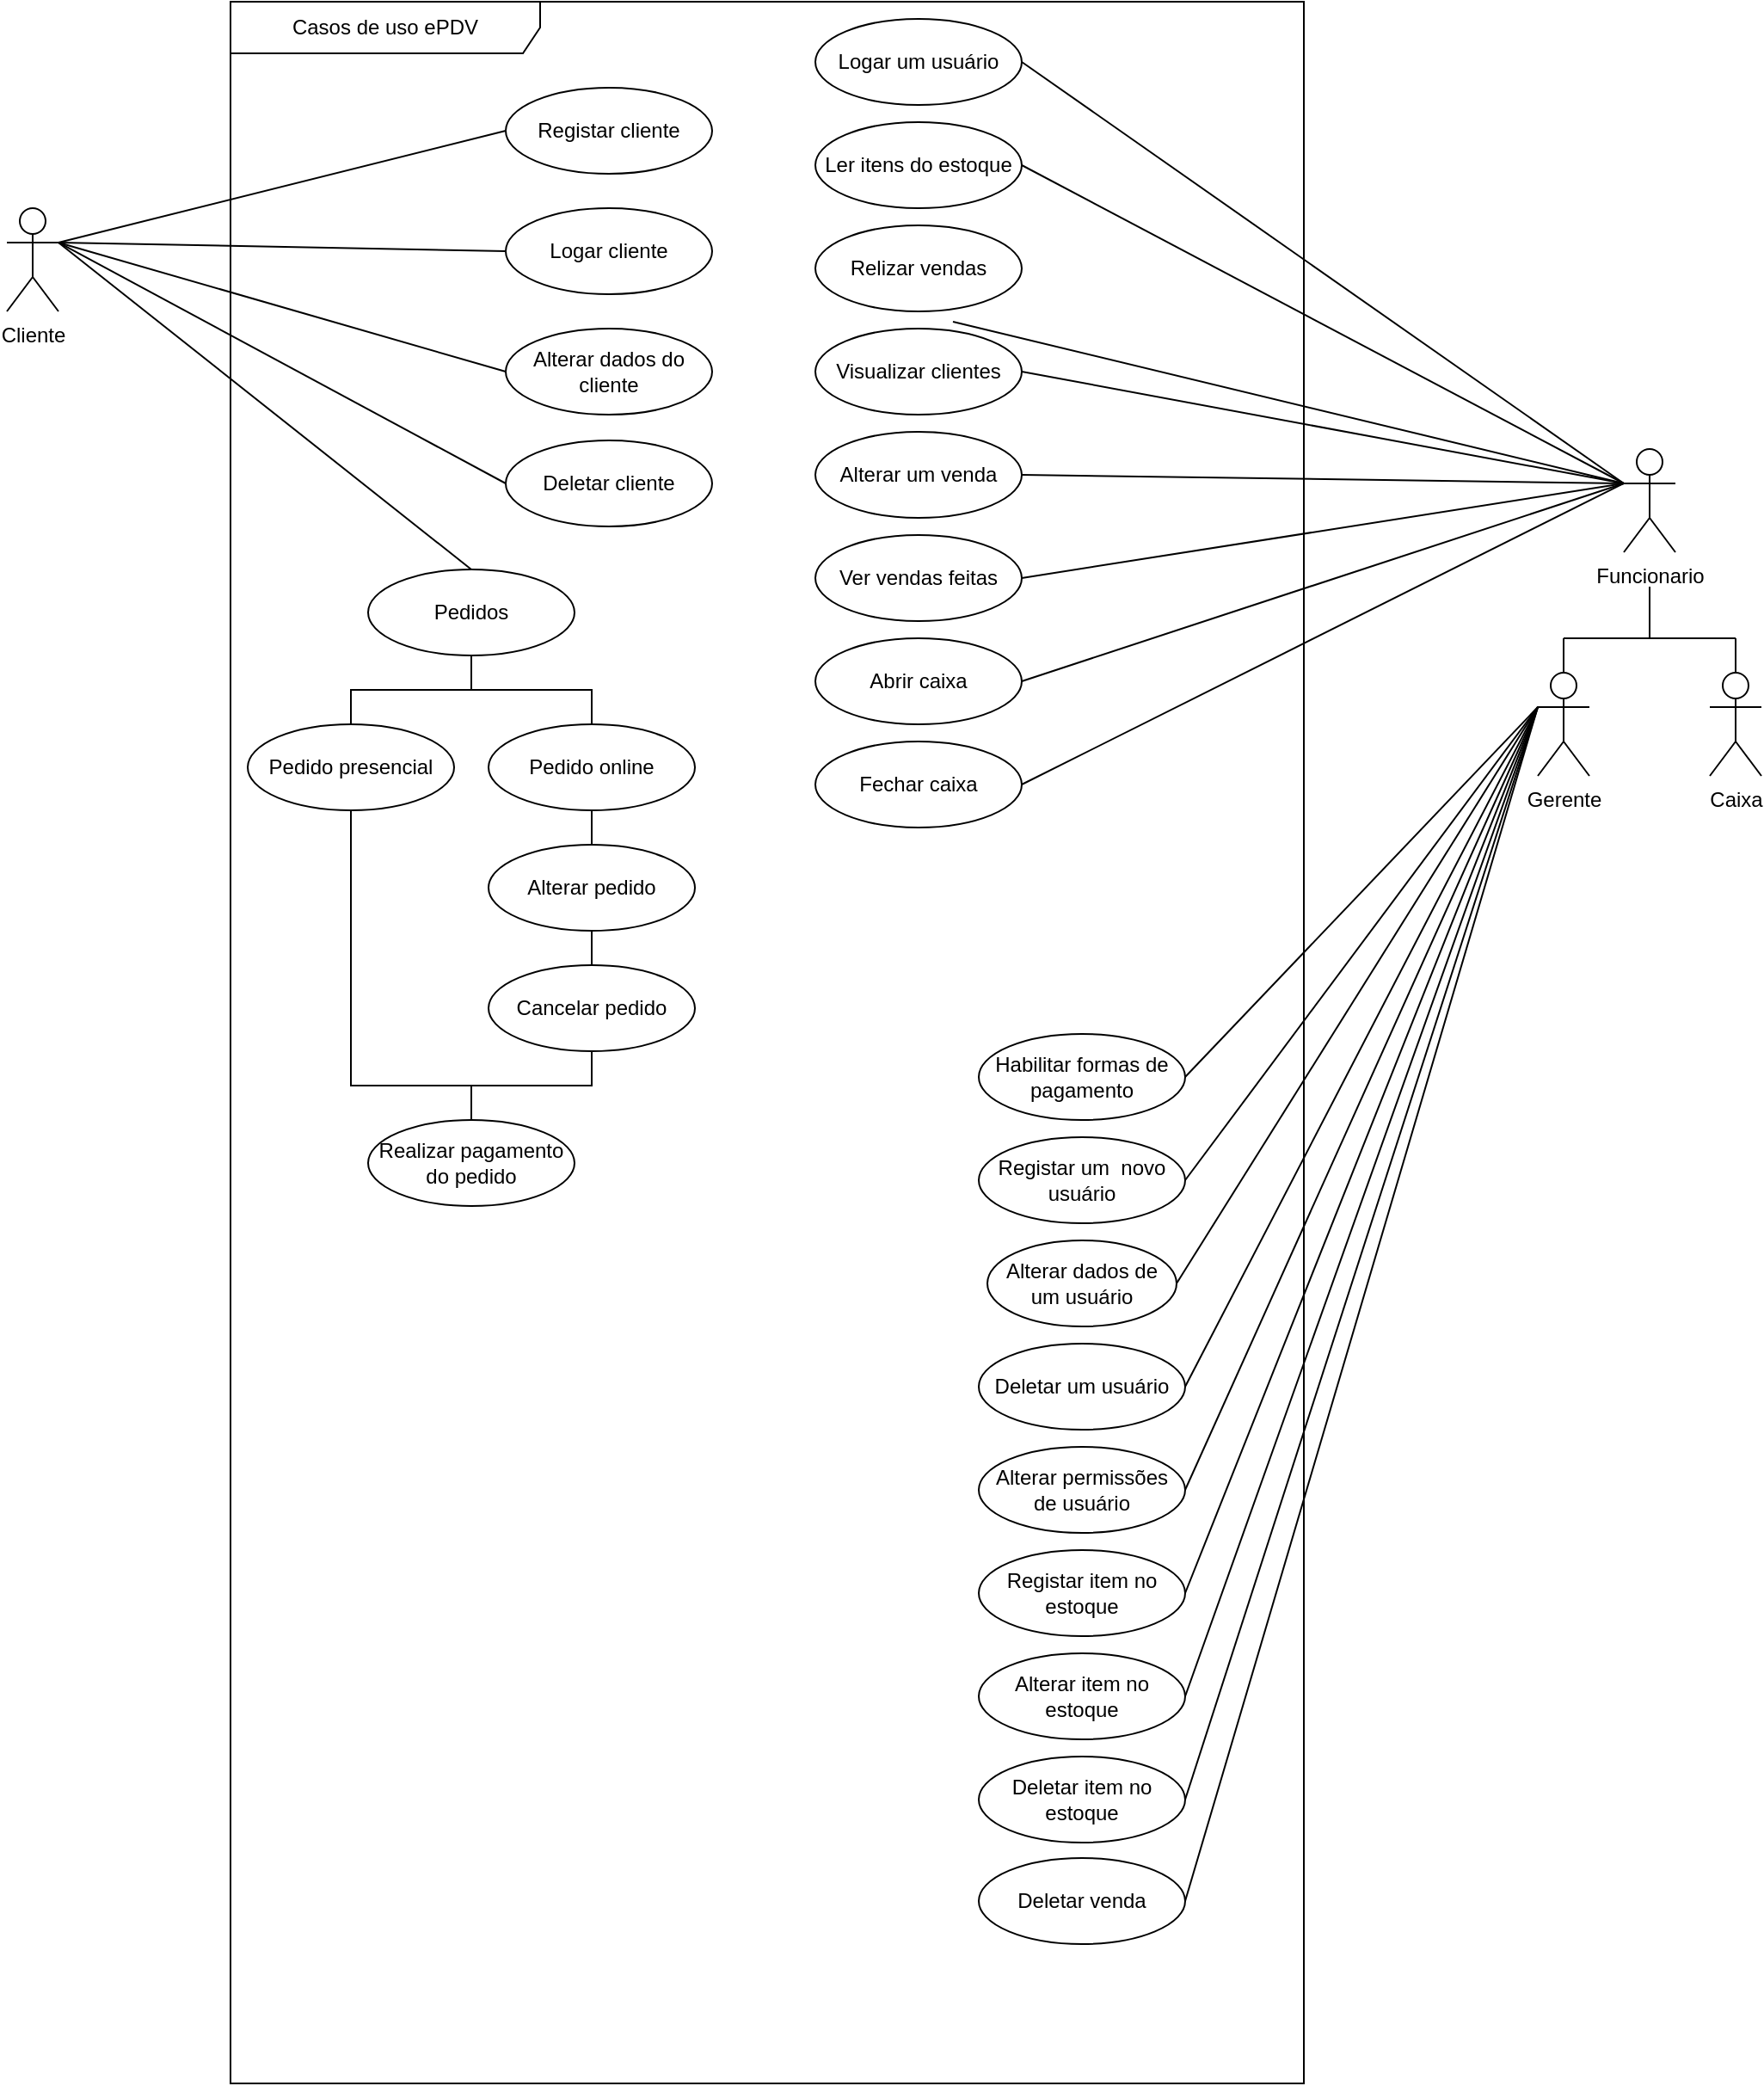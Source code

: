 <mxfile version="20.6.0" type="device" pages="4"><diagram id="LrDz44dgwrqYfYjcwzeH" name="casos-de-uso"><mxGraphModel dx="1930" dy="626" grid="0" gridSize="10" guides="1" tooltips="1" connect="1" arrows="1" fold="1" page="1" pageScale="1" pageWidth="827" pageHeight="1169" math="0" shadow="0"><root><mxCell id="0"/><mxCell id="1" parent="0"/><mxCell id="-BuqldbJPCluxp1NvcXa-1" value="Casos de uso ePDV" style="shape=umlFrame;whiteSpace=wrap;html=1;movable=0;resizable=0;rotatable=0;deletable=0;editable=0;connectable=0;width=180;height=30;" parent="1" vertex="1"><mxGeometry x="40" y="40" width="624" height="1210" as="geometry"/></mxCell><mxCell id="-BuqldbJPCluxp1NvcXa-2" value="Cliente" style="shape=umlActor;verticalLabelPosition=bottom;verticalAlign=top;html=1;movable=1;resizable=1;rotatable=1;deletable=1;editable=1;connectable=1;" parent="1" vertex="1"><mxGeometry x="-90" y="160" width="30" height="60" as="geometry"/></mxCell><mxCell id="-BuqldbJPCluxp1NvcXa-4" value="Funcionario" style="shape=umlActor;verticalLabelPosition=bottom;verticalAlign=top;html=1;movable=1;resizable=1;rotatable=1;deletable=1;editable=1;connectable=1;" parent="1" vertex="1"><mxGeometry x="850" y="300" width="30" height="60" as="geometry"/></mxCell><mxCell id="-BuqldbJPCluxp1NvcXa-5" value="Gerente" style="shape=umlActor;verticalLabelPosition=bottom;verticalAlign=top;html=1;movable=1;resizable=1;rotatable=1;deletable=1;editable=1;connectable=1;" parent="1" vertex="1"><mxGeometry x="800" y="430" width="30" height="60" as="geometry"/></mxCell><mxCell id="-BuqldbJPCluxp1NvcXa-6" value="Caixa" style="shape=umlActor;verticalLabelPosition=bottom;verticalAlign=top;html=1;movable=1;resizable=1;rotatable=1;deletable=1;editable=1;connectable=1;" parent="1" vertex="1"><mxGeometry x="900" y="430" width="30" height="60" as="geometry"/></mxCell><mxCell id="-BuqldbJPCluxp1NvcXa-7" value="" style="endArrow=none;html=1;rounded=0;movable=1;resizable=1;rotatable=1;deletable=1;editable=1;connectable=1;" parent="1" edge="1"><mxGeometry width="50" height="50" relative="1" as="geometry"><mxPoint x="865" y="410" as="sourcePoint"/><mxPoint x="865" y="380" as="targetPoint"/></mxGeometry></mxCell><mxCell id="-BuqldbJPCluxp1NvcXa-8" value="" style="endArrow=none;html=1;rounded=0;movable=1;resizable=1;rotatable=1;deletable=1;editable=1;connectable=1;" parent="1" edge="1"><mxGeometry width="50" height="50" relative="1" as="geometry"><mxPoint x="815" y="410" as="sourcePoint"/><mxPoint x="915" y="410" as="targetPoint"/></mxGeometry></mxCell><mxCell id="-BuqldbJPCluxp1NvcXa-9" value="" style="endArrow=none;html=1;rounded=0;exitX=0.5;exitY=0;exitDx=0;exitDy=0;exitPerimeter=0;movable=1;resizable=1;rotatable=1;deletable=1;editable=1;connectable=1;" parent="1" source="-BuqldbJPCluxp1NvcXa-5" edge="1"><mxGeometry width="50" height="50" relative="1" as="geometry"><mxPoint x="815" y="420" as="sourcePoint"/><mxPoint x="815" y="410" as="targetPoint"/></mxGeometry></mxCell><mxCell id="-BuqldbJPCluxp1NvcXa-10" value="" style="endArrow=none;html=1;rounded=0;exitX=0.5;exitY=0;exitDx=0;exitDy=0;exitPerimeter=0;movable=1;resizable=1;rotatable=1;deletable=1;editable=1;connectable=1;" parent="1" source="-BuqldbJPCluxp1NvcXa-6" edge="1"><mxGeometry width="50" height="50" relative="1" as="geometry"><mxPoint x="885" y="470" as="sourcePoint"/><mxPoint x="915" y="410" as="targetPoint"/></mxGeometry></mxCell><mxCell id="-BuqldbJPCluxp1NvcXa-60" style="edgeStyle=none;rounded=0;orthogonalLoop=1;jettySize=auto;html=1;exitX=1;exitY=0.5;exitDx=0;exitDy=0;endArrow=none;endFill=0;endSize=6;entryX=0;entryY=0.333;entryDx=0;entryDy=0;entryPerimeter=0;" parent="1" source="-BuqldbJPCluxp1NvcXa-11" target="-BuqldbJPCluxp1NvcXa-5" edge="1"><mxGeometry relative="1" as="geometry"><mxPoint x="800" y="450" as="targetPoint"/></mxGeometry></mxCell><mxCell id="-BuqldbJPCluxp1NvcXa-11" value="Registar um&amp;nbsp; novo usuário" style="ellipse;whiteSpace=wrap;html=1;" parent="1" vertex="1"><mxGeometry x="475" y="700" width="120" height="50" as="geometry"/></mxCell><mxCell id="-BuqldbJPCluxp1NvcXa-50" style="rounded=0;orthogonalLoop=1;jettySize=auto;html=1;exitX=1;exitY=0.5;exitDx=0;exitDy=0;endSize=6;endArrow=none;endFill=0;" parent="1" source="-BuqldbJPCluxp1NvcXa-14" edge="1"><mxGeometry relative="1" as="geometry"><mxPoint x="850" y="320" as="targetPoint"/></mxGeometry></mxCell><mxCell id="-BuqldbJPCluxp1NvcXa-14" value="Logar um usuário" style="ellipse;whiteSpace=wrap;html=1;" parent="1" vertex="1"><mxGeometry x="380" y="50" width="120" height="50" as="geometry"/></mxCell><mxCell id="-BuqldbJPCluxp1NvcXa-62" style="edgeStyle=none;rounded=0;orthogonalLoop=1;jettySize=auto;html=1;exitX=1;exitY=0.5;exitDx=0;exitDy=0;endArrow=none;endFill=0;endSize=6;entryX=0;entryY=0.333;entryDx=0;entryDy=0;entryPerimeter=0;" parent="1" source="-BuqldbJPCluxp1NvcXa-15" target="-BuqldbJPCluxp1NvcXa-5" edge="1"><mxGeometry relative="1" as="geometry"><mxPoint x="800" y="450" as="targetPoint"/></mxGeometry></mxCell><mxCell id="-BuqldbJPCluxp1NvcXa-15" value="Alterar dados de um usuário" style="ellipse;whiteSpace=wrap;html=1;" parent="1" vertex="1"><mxGeometry x="480" y="760" width="110" height="50" as="geometry"/></mxCell><mxCell id="-BuqldbJPCluxp1NvcXa-64" style="edgeStyle=none;rounded=0;orthogonalLoop=1;jettySize=auto;html=1;exitX=1;exitY=0.5;exitDx=0;exitDy=0;endArrow=none;endFill=0;endSize=6;entryX=0;entryY=0.333;entryDx=0;entryDy=0;entryPerimeter=0;" parent="1" source="-BuqldbJPCluxp1NvcXa-16" target="-BuqldbJPCluxp1NvcXa-5" edge="1"><mxGeometry relative="1" as="geometry"><mxPoint x="690" y="370" as="targetPoint"/></mxGeometry></mxCell><mxCell id="-BuqldbJPCluxp1NvcXa-16" value="Deletar um usuário" style="ellipse;whiteSpace=wrap;html=1;" parent="1" vertex="1"><mxGeometry x="475" y="820" width="120" height="50" as="geometry"/></mxCell><mxCell id="-BuqldbJPCluxp1NvcXa-70" style="edgeStyle=none;rounded=0;orthogonalLoop=1;jettySize=auto;html=1;exitX=1;exitY=0.5;exitDx=0;exitDy=0;endArrow=none;endFill=0;endSize=6;entryX=0;entryY=0.333;entryDx=0;entryDy=0;entryPerimeter=0;" parent="1" source="-BuqldbJPCluxp1NvcXa-17" target="-BuqldbJPCluxp1NvcXa-5" edge="1"><mxGeometry relative="1" as="geometry"><mxPoint x="800" y="450" as="targetPoint"/></mxGeometry></mxCell><mxCell id="-BuqldbJPCluxp1NvcXa-17" value="Registar item no estoque" style="ellipse;whiteSpace=wrap;html=1;" parent="1" vertex="1"><mxGeometry x="475" y="940" width="120" height="50" as="geometry"/></mxCell><mxCell id="-BuqldbJPCluxp1NvcXa-51" style="edgeStyle=none;rounded=0;orthogonalLoop=1;jettySize=auto;html=1;exitX=1;exitY=0.5;exitDx=0;exitDy=0;endArrow=none;endFill=0;endSize=6;" parent="1" source="-BuqldbJPCluxp1NvcXa-20" edge="1"><mxGeometry relative="1" as="geometry"><mxPoint x="850" y="320" as="targetPoint"/></mxGeometry></mxCell><mxCell id="-BuqldbJPCluxp1NvcXa-20" value="Ler itens do estoque" style="ellipse;whiteSpace=wrap;html=1;" parent="1" vertex="1"><mxGeometry x="380" y="110" width="120" height="50" as="geometry"/></mxCell><mxCell id="-BuqldbJPCluxp1NvcXa-72" style="edgeStyle=none;rounded=0;orthogonalLoop=1;jettySize=auto;html=1;exitX=1;exitY=0.5;exitDx=0;exitDy=0;endArrow=none;endFill=0;endSize=6;entryX=0;entryY=0.333;entryDx=0;entryDy=0;entryPerimeter=0;" parent="1" source="-BuqldbJPCluxp1NvcXa-21" target="-BuqldbJPCluxp1NvcXa-5" edge="1"><mxGeometry relative="1" as="geometry"><mxPoint x="800" y="450" as="targetPoint"/></mxGeometry></mxCell><mxCell id="-BuqldbJPCluxp1NvcXa-21" value="Alterar item no estoque" style="ellipse;whiteSpace=wrap;html=1;" parent="1" vertex="1"><mxGeometry x="475" y="1000" width="120" height="50" as="geometry"/></mxCell><mxCell id="-BuqldbJPCluxp1NvcXa-66" style="edgeStyle=none;rounded=0;orthogonalLoop=1;jettySize=auto;html=1;exitX=1;exitY=0.5;exitDx=0;exitDy=0;endArrow=none;endFill=0;endSize=6;entryX=0;entryY=0.333;entryDx=0;entryDy=0;entryPerimeter=0;" parent="1" source="-BuqldbJPCluxp1NvcXa-22" target="-BuqldbJPCluxp1NvcXa-5" edge="1"><mxGeometry relative="1" as="geometry"><mxPoint x="690" y="370" as="targetPoint"/></mxGeometry></mxCell><mxCell id="-BuqldbJPCluxp1NvcXa-22" value="Alterar permissões&lt;br&gt;de usuário" style="ellipse;whiteSpace=wrap;html=1;" parent="1" vertex="1"><mxGeometry x="475" y="880" width="120" height="50" as="geometry"/></mxCell><mxCell id="-BuqldbJPCluxp1NvcXa-74" style="edgeStyle=none;rounded=0;orthogonalLoop=1;jettySize=auto;html=1;exitX=1;exitY=0.5;exitDx=0;exitDy=0;endArrow=none;endFill=0;endSize=6;entryX=0;entryY=0.333;entryDx=0;entryDy=0;entryPerimeter=0;" parent="1" source="-BuqldbJPCluxp1NvcXa-23" target="-BuqldbJPCluxp1NvcXa-5" edge="1"><mxGeometry relative="1" as="geometry"><mxPoint x="800" y="450" as="targetPoint"/></mxGeometry></mxCell><mxCell id="-BuqldbJPCluxp1NvcXa-23" value="Deletar item no estoque" style="ellipse;whiteSpace=wrap;html=1;" parent="1" vertex="1"><mxGeometry x="475" y="1060" width="120" height="50" as="geometry"/></mxCell><mxCell id="-BuqldbJPCluxp1NvcXa-52" style="edgeStyle=none;rounded=0;orthogonalLoop=1;jettySize=auto;html=1;exitX=1;exitY=0.5;exitDx=0;exitDy=0;endArrow=none;endFill=0;endSize=6;entryX=0;entryY=0.333;entryDx=0;entryDy=0;entryPerimeter=0;" parent="1" target="-BuqldbJPCluxp1NvcXa-4" edge="1"><mxGeometry relative="1" as="geometry"><mxPoint x="460.0" y="226" as="sourcePoint"/><mxPoint x="840" y="370" as="targetPoint"/></mxGeometry></mxCell><mxCell id="-BuqldbJPCluxp1NvcXa-24" value="Relizar vendas" style="ellipse;whiteSpace=wrap;html=1;" parent="1" vertex="1"><mxGeometry x="380" y="170" width="120" height="50" as="geometry"/></mxCell><mxCell id="-BuqldbJPCluxp1NvcXa-56" style="edgeStyle=none;rounded=0;orthogonalLoop=1;jettySize=auto;html=1;exitX=1;exitY=0.5;exitDx=0;exitDy=0;endArrow=none;endFill=0;endSize=6;" parent="1" source="-BuqldbJPCluxp1NvcXa-25" edge="1"><mxGeometry relative="1" as="geometry"><mxPoint x="850" y="320" as="targetPoint"/></mxGeometry></mxCell><mxCell id="-BuqldbJPCluxp1NvcXa-25" value="Alterar um venda" style="ellipse;whiteSpace=wrap;html=1;" parent="1" vertex="1"><mxGeometry x="380" y="290" width="120" height="50" as="geometry"/></mxCell><mxCell id="-BuqldbJPCluxp1NvcXa-76" style="edgeStyle=none;rounded=0;orthogonalLoop=1;jettySize=auto;html=1;exitX=1;exitY=0.5;exitDx=0;exitDy=0;endArrow=none;endFill=0;endSize=6;entryX=0;entryY=0.333;entryDx=0;entryDy=0;entryPerimeter=0;" parent="1" source="-BuqldbJPCluxp1NvcXa-26" target="-BuqldbJPCluxp1NvcXa-5" edge="1"><mxGeometry relative="1" as="geometry"><mxPoint x="790" y="510" as="targetPoint"/></mxGeometry></mxCell><mxCell id="-BuqldbJPCluxp1NvcXa-26" value="Deletar venda" style="ellipse;whiteSpace=wrap;html=1;" parent="1" vertex="1"><mxGeometry x="475" y="1119" width="120" height="50" as="geometry"/></mxCell><mxCell id="-BuqldbJPCluxp1NvcXa-85" style="edgeStyle=none;rounded=0;orthogonalLoop=1;jettySize=auto;html=1;exitX=1;exitY=0.5;exitDx=0;exitDy=0;endArrow=none;endFill=0;endSize=6;" parent="1" source="-BuqldbJPCluxp1NvcXa-27" edge="1"><mxGeometry relative="1" as="geometry"><mxPoint x="500" y="375" as="targetPoint"/></mxGeometry></mxCell><mxCell id="-BuqldbJPCluxp1NvcXa-89" style="edgeStyle=none;rounded=0;orthogonalLoop=1;jettySize=auto;html=1;exitX=1;exitY=0.5;exitDx=0;exitDy=0;endArrow=none;endFill=0;endSize=6;entryX=0;entryY=0.333;entryDx=0;entryDy=0;entryPerimeter=0;" parent="1" source="-BuqldbJPCluxp1NvcXa-27" target="-BuqldbJPCluxp1NvcXa-4" edge="1"><mxGeometry relative="1" as="geometry"><mxPoint x="500" y="375" as="targetPoint"/></mxGeometry></mxCell><mxCell id="-BuqldbJPCluxp1NvcXa-27" value="Ver vendas feitas" style="ellipse;whiteSpace=wrap;html=1;" parent="1" vertex="1"><mxGeometry x="380" y="350" width="120" height="50" as="geometry"/></mxCell><mxCell id="-BuqldbJPCluxp1NvcXa-58" style="edgeStyle=none;rounded=0;orthogonalLoop=1;jettySize=auto;html=1;exitX=1;exitY=0.5;exitDx=0;exitDy=0;endArrow=none;endFill=0;endSize=6;entryX=0;entryY=0.333;entryDx=0;entryDy=0;entryPerimeter=0;" parent="1" source="-BuqldbJPCluxp1NvcXa-28" target="-BuqldbJPCluxp1NvcXa-5" edge="1"><mxGeometry relative="1" as="geometry"><mxPoint x="800" y="450" as="targetPoint"/></mxGeometry></mxCell><mxCell id="-BuqldbJPCluxp1NvcXa-28" value="Habilitar formas de pagamento" style="ellipse;whiteSpace=wrap;html=1;" parent="1" vertex="1"><mxGeometry x="475" y="640" width="120" height="50" as="geometry"/></mxCell><mxCell id="-BuqldbJPCluxp1NvcXa-87" style="edgeStyle=none;rounded=0;orthogonalLoop=1;jettySize=auto;html=1;exitX=1;exitY=0.5;exitDx=0;exitDy=0;endArrow=none;endFill=0;endSize=6;entryX=0;entryY=0.333;entryDx=0;entryDy=0;entryPerimeter=0;" parent="1" source="-BuqldbJPCluxp1NvcXa-35" target="-BuqldbJPCluxp1NvcXa-4" edge="1"><mxGeometry relative="1" as="geometry"><mxPoint x="490" y="435.0" as="targetPoint"/></mxGeometry></mxCell><mxCell id="-BuqldbJPCluxp1NvcXa-35" value="Abrir caixa" style="ellipse;whiteSpace=wrap;html=1;" parent="1" vertex="1"><mxGeometry x="380" y="410" width="120" height="50" as="geometry"/></mxCell><mxCell id="-BuqldbJPCluxp1NvcXa-106" style="edgeStyle=none;rounded=0;orthogonalLoop=1;jettySize=auto;html=1;exitX=0;exitY=0.5;exitDx=0;exitDy=0;entryX=1;entryY=0.333;entryDx=0;entryDy=0;entryPerimeter=0;endArrow=none;endFill=0;endSize=6;" parent="1" source="-BuqldbJPCluxp1NvcXa-37" target="-BuqldbJPCluxp1NvcXa-2" edge="1"><mxGeometry relative="1" as="geometry"/></mxCell><mxCell id="-BuqldbJPCluxp1NvcXa-37" value="Registar cliente" style="ellipse;whiteSpace=wrap;html=1;" parent="1" vertex="1"><mxGeometry x="200" y="90" width="120" height="50" as="geometry"/></mxCell><mxCell id="-BuqldbJPCluxp1NvcXa-105" style="edgeStyle=none;rounded=0;orthogonalLoop=1;jettySize=auto;html=1;exitX=0;exitY=0.5;exitDx=0;exitDy=0;entryX=1;entryY=0.333;entryDx=0;entryDy=0;entryPerimeter=0;endArrow=none;endFill=0;endSize=6;" parent="1" source="-BuqldbJPCluxp1NvcXa-38" target="-BuqldbJPCluxp1NvcXa-2" edge="1"><mxGeometry relative="1" as="geometry"/></mxCell><mxCell id="-BuqldbJPCluxp1NvcXa-38" value="Logar cliente" style="ellipse;whiteSpace=wrap;html=1;" parent="1" vertex="1"><mxGeometry x="200" y="160" width="120" height="50" as="geometry"/></mxCell><mxCell id="-BuqldbJPCluxp1NvcXa-104" style="edgeStyle=none;rounded=0;orthogonalLoop=1;jettySize=auto;html=1;exitX=0;exitY=0.5;exitDx=0;exitDy=0;endArrow=none;endFill=0;endSize=6;entryX=1;entryY=0.333;entryDx=0;entryDy=0;entryPerimeter=0;" parent="1" source="-BuqldbJPCluxp1NvcXa-39" target="-BuqldbJPCluxp1NvcXa-2" edge="1"><mxGeometry relative="1" as="geometry"><mxPoint x="-10.668" y="194.23" as="targetPoint"/></mxGeometry></mxCell><mxCell id="-BuqldbJPCluxp1NvcXa-39" value="Alterar dados do cliente" style="ellipse;whiteSpace=wrap;html=1;" parent="1" vertex="1"><mxGeometry x="200" y="230" width="120" height="50" as="geometry"/></mxCell><mxCell id="-BuqldbJPCluxp1NvcXa-102" style="edgeStyle=none;rounded=0;orthogonalLoop=1;jettySize=auto;html=1;exitX=0;exitY=0.5;exitDx=0;exitDy=0;entryX=1;entryY=0.333;entryDx=0;entryDy=0;entryPerimeter=0;endArrow=none;endFill=0;endSize=6;" parent="1" source="-BuqldbJPCluxp1NvcXa-40" target="-BuqldbJPCluxp1NvcXa-2" edge="1"><mxGeometry relative="1" as="geometry"/></mxCell><mxCell id="-BuqldbJPCluxp1NvcXa-40" value="Deletar cliente" style="ellipse;whiteSpace=wrap;html=1;" parent="1" vertex="1"><mxGeometry x="200" y="295" width="120" height="50" as="geometry"/></mxCell><mxCell id="-BuqldbJPCluxp1NvcXa-101" style="edgeStyle=none;rounded=0;orthogonalLoop=1;jettySize=auto;html=1;exitX=0.5;exitY=0;exitDx=0;exitDy=0;endArrow=none;endFill=0;endSize=6;entryX=1;entryY=0.333;entryDx=0;entryDy=0;entryPerimeter=0;" parent="1" source="-BuqldbJPCluxp1NvcXa-41" target="-BuqldbJPCluxp1NvcXa-2" edge="1"><mxGeometry relative="1" as="geometry"><mxPoint x="-60" y="180" as="targetPoint"/></mxGeometry></mxCell><mxCell id="-BuqldbJPCluxp1NvcXa-41" value="Pedidos" style="ellipse;whiteSpace=wrap;html=1;" parent="1" vertex="1"><mxGeometry x="120" y="370" width="120" height="50" as="geometry"/></mxCell><mxCell id="-BuqldbJPCluxp1NvcXa-54" style="edgeStyle=none;rounded=0;orthogonalLoop=1;jettySize=auto;html=1;exitX=1;exitY=0.5;exitDx=0;exitDy=0;endArrow=none;endFill=0;endSize=6;entryX=0;entryY=0.333;entryDx=0;entryDy=0;entryPerimeter=0;" parent="1" source="-BuqldbJPCluxp1NvcXa-42" target="-BuqldbJPCluxp1NvcXa-4" edge="1"><mxGeometry relative="1" as="geometry"><mxPoint x="840" y="370" as="targetPoint"/></mxGeometry></mxCell><mxCell id="-BuqldbJPCluxp1NvcXa-42" value="Visualizar clientes" style="ellipse;whiteSpace=wrap;html=1;" parent="1" vertex="1"><mxGeometry x="380" y="230" width="120" height="50" as="geometry"/></mxCell><mxCell id="-BuqldbJPCluxp1NvcXa-97" style="edgeStyle=none;rounded=0;orthogonalLoop=1;jettySize=auto;html=1;exitX=0.5;exitY=0;exitDx=0;exitDy=0;endArrow=none;endFill=0;endSize=6;" parent="1" source="-BuqldbJPCluxp1NvcXa-43" edge="1"><mxGeometry relative="1" as="geometry"><mxPoint x="180" y="440" as="targetPoint"/><Array as="points"><mxPoint x="250" y="440"/></Array></mxGeometry></mxCell><mxCell id="-BuqldbJPCluxp1NvcXa-43" value="Pedido online" style="ellipse;whiteSpace=wrap;html=1;" parent="1" vertex="1"><mxGeometry x="190" y="460" width="120" height="50" as="geometry"/></mxCell><mxCell id="-BuqldbJPCluxp1NvcXa-99" style="edgeStyle=none;rounded=0;orthogonalLoop=1;jettySize=auto;html=1;exitX=0.5;exitY=0;exitDx=0;exitDy=0;endArrow=none;endFill=0;endSize=6;entryX=0.5;entryY=1;entryDx=0;entryDy=0;" parent="1" source="-BuqldbJPCluxp1NvcXa-44" target="-BuqldbJPCluxp1NvcXa-41" edge="1"><mxGeometry relative="1" as="geometry"><mxPoint x="144.65" y="440.2" as="targetPoint"/><Array as="points"><mxPoint x="110" y="440"/><mxPoint x="180" y="440"/></Array></mxGeometry></mxCell><mxCell id="-BuqldbJPCluxp1NvcXa-44" value="Pedido presencial" style="ellipse;whiteSpace=wrap;html=1;" parent="1" vertex="1"><mxGeometry x="50" y="460" width="120" height="50" as="geometry"/></mxCell><mxCell id="-BuqldbJPCluxp1NvcXa-96" style="edgeStyle=none;rounded=0;orthogonalLoop=1;jettySize=auto;html=1;exitX=0.5;exitY=0;exitDx=0;exitDy=0;entryX=0.5;entryY=1;entryDx=0;entryDy=0;endArrow=none;endFill=0;endSize=6;" parent="1" source="-BuqldbJPCluxp1NvcXa-45" target="-BuqldbJPCluxp1NvcXa-43" edge="1"><mxGeometry relative="1" as="geometry"/></mxCell><mxCell id="-BuqldbJPCluxp1NvcXa-45" value="Alterar pedido" style="ellipse;whiteSpace=wrap;html=1;" parent="1" vertex="1"><mxGeometry x="190" y="530" width="120" height="50" as="geometry"/></mxCell><mxCell id="-BuqldbJPCluxp1NvcXa-46" value="Realizar pagamento&lt;br&gt;do pedido" style="ellipse;whiteSpace=wrap;html=1;" parent="1" vertex="1"><mxGeometry x="120" y="690" width="120" height="50" as="geometry"/></mxCell><mxCell id="-BuqldbJPCluxp1NvcXa-95" style="edgeStyle=none;rounded=0;orthogonalLoop=1;jettySize=auto;html=1;exitX=0.5;exitY=0;exitDx=0;exitDy=0;entryX=0.5;entryY=1;entryDx=0;entryDy=0;endArrow=none;endFill=0;endSize=6;" parent="1" source="-BuqldbJPCluxp1NvcXa-47" target="-BuqldbJPCluxp1NvcXa-45" edge="1"><mxGeometry relative="1" as="geometry"/></mxCell><mxCell id="-BuqldbJPCluxp1NvcXa-47" value="Cancelar pedido" style="ellipse;whiteSpace=wrap;html=1;" parent="1" vertex="1"><mxGeometry x="190" y="600" width="120" height="50" as="geometry"/></mxCell><mxCell id="-BuqldbJPCluxp1NvcXa-91" style="edgeStyle=none;rounded=0;orthogonalLoop=1;jettySize=auto;html=1;exitX=1;exitY=0.5;exitDx=0;exitDy=0;endArrow=none;endFill=0;endSize=6;entryX=0;entryY=0.333;entryDx=0;entryDy=0;entryPerimeter=0;" parent="1" source="-BuqldbJPCluxp1NvcXa-83" target="-BuqldbJPCluxp1NvcXa-4" edge="1"><mxGeometry relative="1" as="geometry"><mxPoint x="490" y="495.0" as="targetPoint"/></mxGeometry></mxCell><mxCell id="-BuqldbJPCluxp1NvcXa-83" value="Fechar caixa" style="ellipse;whiteSpace=wrap;html=1;" parent="1" vertex="1"><mxGeometry x="380" y="470" width="120" height="50" as="geometry"/></mxCell><mxCell id="-BuqldbJPCluxp1NvcXa-93" value="" style="endArrow=none;html=1;rounded=0;endSize=6;entryX=0.5;entryY=1;entryDx=0;entryDy=0;exitX=0.5;exitY=1;exitDx=0;exitDy=0;" parent="1" source="-BuqldbJPCluxp1NvcXa-47" target="-BuqldbJPCluxp1NvcXa-44" edge="1"><mxGeometry width="50" height="50" relative="1" as="geometry"><mxPoint x="220" y="670" as="sourcePoint"/><mxPoint x="110" y="510" as="targetPoint"/><Array as="points"><mxPoint x="250" y="670"/><mxPoint x="110" y="670"/></Array></mxGeometry></mxCell><mxCell id="-BuqldbJPCluxp1NvcXa-107" value="" style="endArrow=none;html=1;rounded=0;endSize=6;exitX=0.5;exitY=0;exitDx=0;exitDy=0;" parent="1" source="-BuqldbJPCluxp1NvcXa-46" edge="1"><mxGeometry width="50" height="50" relative="1" as="geometry"><mxPoint x="160" y="690" as="sourcePoint"/><mxPoint x="180" y="670" as="targetPoint"/></mxGeometry></mxCell></root></mxGraphModel></diagram><diagram id="bikENYeZsMeyUzPl0xCx" name="diagrama-entidade-relacional"><mxGraphModel dx="1103" dy="569" grid="0" gridSize="10" guides="1" tooltips="1" connect="1" arrows="1" fold="1" page="1" pageScale="1" pageWidth="827" pageHeight="1169" math="0" shadow="0"><root><mxCell id="0"/><mxCell id="1" parent="0"/><mxCell id="uO7QkD_K1ShSzTvI5Dqu-12" value="costumer" style="swimlane;childLayout=stackLayout;horizontal=1;startSize=30;horizontalStack=0;rounded=1;fontSize=14;fontStyle=0;strokeWidth=2;resizeParent=0;resizeLast=1;shadow=0;dashed=0;align=center;" parent="1" vertex="1"><mxGeometry x="711" y="360" width="160" height="134" as="geometry"/></mxCell><mxCell id="uO7QkD_K1ShSzTvI5Dqu-13" value="PK cpf&#10;name&#10;rg&#10;email&#10;telephone&#10;&#10;" style="align=left;strokeColor=none;fillColor=none;spacingLeft=8;fontSize=12;verticalAlign=top;resizable=0;rotatable=0;part=1;spacingTop=0;spacing=0;spacingBottom=0;" parent="uO7QkD_K1ShSzTvI5Dqu-12" vertex="1"><mxGeometry y="30" width="160" height="104" as="geometry"/></mxCell><mxCell id="uO7QkD_K1ShSzTvI5Dqu-29" value="request" style="swimlane;childLayout=stackLayout;horizontal=1;startSize=30;horizontalStack=0;rounded=1;fontSize=14;fontStyle=0;strokeWidth=2;resizeParent=0;resizeLast=1;shadow=0;dashed=0;align=center;" parent="1" vertex="1"><mxGeometry x="1054" y="389" width="160" height="117.5" as="geometry"/></mxCell><mxCell id="uO7QkD_K1ShSzTvI5Dqu-30" value="PK id&#10;date&#10;value&#10;fk_client&#10;" style="align=left;strokeColor=none;fillColor=none;spacingLeft=8;fontSize=12;verticalAlign=top;resizable=0;rotatable=0;part=1;spacingTop=0;spacing=0;spacingBottom=0;" parent="uO7QkD_K1ShSzTvI5Dqu-29" vertex="1"><mxGeometry y="30" width="160" height="87.5" as="geometry"/></mxCell><mxCell id="t_SVEMySZzRJIkuTu7xQ-19" style="edgeStyle=none;rounded=0;orthogonalLoop=1;jettySize=auto;html=1;exitX=1;exitY=0.5;exitDx=0;exitDy=0;entryX=0;entryY=0.25;entryDx=0;entryDy=0;endArrow=none;endFill=0;" parent="1" source="4cbV5FxjHny9PzHe5hKo-5" target="uO7QkD_K1ShSzTvI5Dqu-30" edge="1"><mxGeometry relative="1" as="geometry"/></mxCell><mxCell id="4cbV5FxjHny9PzHe5hKo-5" value="do" style="shape=rhombus;perimeter=rhombusPerimeter;whiteSpace=wrap;html=1;align=center;rotation=0;" parent="1" vertex="1"><mxGeometry x="925" y="411.5" width="60" height="60" as="geometry"/></mxCell><mxCell id="hk1wPlE5MiTcLcRuQwLZ-2" value="Employee" style="swimlane;childLayout=stackLayout;horizontal=1;startSize=30;horizontalStack=0;rounded=1;fontSize=14;fontStyle=0;strokeWidth=2;resizeParent=0;resizeLast=1;shadow=0;dashed=0;align=center;" parent="1" vertex="1"><mxGeometry x="1471" y="686" width="160" height="123" as="geometry"/></mxCell><mxCell id="hk1wPlE5MiTcLcRuQwLZ-3" value="PK cpf&#10;name&#10;telephone&#10;email&#10;rg&#10;role&#10;" style="align=left;strokeColor=none;fillColor=none;spacingLeft=8;fontSize=12;verticalAlign=top;resizable=0;rotatable=0;part=1;spacingTop=0;spacing=0;spacingBottom=0;" parent="hk1wPlE5MiTcLcRuQwLZ-2" vertex="1"><mxGeometry y="30" width="160" height="93" as="geometry"/></mxCell><mxCell id="t_SVEMySZzRJIkuTu7xQ-17" style="edgeStyle=none;rounded=0;orthogonalLoop=1;jettySize=auto;html=1;exitX=1;exitY=0.5;exitDx=0;exitDy=0;endArrow=none;endFill=0;entryX=-0.005;entryY=0.475;entryDx=0;entryDy=0;entryPerimeter=0;" parent="1" source="5S4l9U27v7Lqc7m-p8Z_-1" target="uO7QkD_K1ShSzTvI5Dqu-13" edge="1"><mxGeometry relative="1" as="geometry"/></mxCell><mxCell id="5S4l9U27v7Lqc7m-p8Z_-1" value="have" style="shape=rhombus;perimeter=rhombusPerimeter;whiteSpace=wrap;html=1;align=center;rotation=0;" parent="1" vertex="1"><mxGeometry x="534" y="409.5" width="60" height="60" as="geometry"/></mxCell><mxCell id="p1CrWR4UUelrhK87lxaG-3" value="logs" style="swimlane;childLayout=stackLayout;horizontal=1;startSize=30;horizontalStack=0;rounded=1;fontSize=14;fontStyle=0;strokeWidth=2;resizeParent=0;resizeLast=1;shadow=0;dashed=0;align=center;" parent="1" vertex="1"><mxGeometry x="708" y="780" width="160" height="113" as="geometry"/></mxCell><mxCell id="p1CrWR4UUelrhK87lxaG-4" value="PK id&#10;fk_client&#10;fk_employee&#10;occurrence&#10;date&#10;" style="align=left;strokeColor=none;fillColor=none;spacingLeft=8;fontSize=12;verticalAlign=top;resizable=0;rotatable=0;part=1;spacingTop=0;spacing=0;spacingBottom=0;" parent="p1CrWR4UUelrhK87lxaG-3" vertex="1"><mxGeometry y="30" width="160" height="83" as="geometry"/></mxCell><mxCell id="t_SVEMySZzRJIkuTu7xQ-24" style="edgeStyle=none;rounded=0;orthogonalLoop=1;jettySize=auto;html=1;exitX=0.5;exitY=0;exitDx=0;exitDy=0;endArrow=none;endFill=0;" parent="1" source="p1CrWR4UUelrhK87lxaG-5" target="uO7QkD_K1ShSzTvI5Dqu-13" edge="1"><mxGeometry relative="1" as="geometry"/></mxCell><mxCell id="p1CrWR4UUelrhK87lxaG-5" value="generate" style="shape=rhombus;perimeter=rhombusPerimeter;whiteSpace=wrap;html=1;align=center;rotation=0;" parent="1" vertex="1"><mxGeometry x="758" y="632" width="60" height="60" as="geometry"/></mxCell><mxCell id="t_SVEMySZzRJIkuTu7xQ-30" style="edgeStyle=none;rounded=0;orthogonalLoop=1;jettySize=auto;html=1;exitX=0.5;exitY=1;exitDx=0;exitDy=0;entryX=0.5;entryY=0;entryDx=0;entryDy=0;endArrow=none;endFill=0;" parent="1" source="p1CrWR4UUelrhK87lxaG-6" target="hk1wPlE5MiTcLcRuQwLZ-2" edge="1"><mxGeometry relative="1" as="geometry"/></mxCell><mxCell id="p1CrWR4UUelrhK87lxaG-6" value="do" style="shape=rhombus;perimeter=rhombusPerimeter;whiteSpace=wrap;html=1;align=center;rotation=0;" parent="1" vertex="1"><mxGeometry x="1521" y="557" width="60" height="60" as="geometry"/></mxCell><mxCell id="1Dltj7hsLNZrYDmsxD1V-1" value="product" style="swimlane;childLayout=stackLayout;horizontal=1;startSize=30;horizontalStack=0;rounded=1;fontSize=14;fontStyle=0;strokeWidth=2;resizeParent=0;resizeLast=1;shadow=0;dashed=0;align=center;" parent="1" vertex="1"><mxGeometry x="714" y="147" width="160" height="139" as="geometry"/></mxCell><mxCell id="1Dltj7hsLNZrYDmsxD1V-2" value="PK id&#10;name&#10;amount&#10;brand&#10;price&#10;&#10;&#10;" style="align=left;strokeColor=none;fillColor=none;spacingLeft=8;fontSize=12;verticalAlign=top;resizable=0;rotatable=0;part=1;spacingTop=0;spacing=0;spacingBottom=0;" parent="1Dltj7hsLNZrYDmsxD1V-1" vertex="1"><mxGeometry y="30" width="160" height="109" as="geometry"/></mxCell><mxCell id="t_SVEMySZzRJIkuTu7xQ-22" style="edgeStyle=none;rounded=0;orthogonalLoop=1;jettySize=auto;html=1;exitX=0;exitY=0.5;exitDx=0;exitDy=0;entryX=1.01;entryY=0.428;entryDx=0;entryDy=0;entryPerimeter=0;endArrow=none;endFill=0;" parent="1" source="0uyNYyj6G07zMX_tKHAr-1" target="1Dltj7hsLNZrYDmsxD1V-2" edge="1"><mxGeometry relative="1" as="geometry"/></mxCell><mxCell id="0uyNYyj6G07zMX_tKHAr-1" value="belong" style="shape=rhombus;perimeter=rhombusPerimeter;whiteSpace=wrap;html=1;align=center;rotation=0;" parent="1" vertex="1"><mxGeometry x="951" y="193" width="60" height="60" as="geometry"/></mxCell><mxCell id="t_SVEMySZzRJIkuTu7xQ-27" style="edgeStyle=none;rounded=0;orthogonalLoop=1;jettySize=auto;html=1;exitX=0;exitY=0.5;exitDx=0;exitDy=0;entryX=1;entryY=0.5;entryDx=0;entryDy=0;endArrow=none;endFill=0;" parent="1" source="0uyNYyj6G07zMX_tKHAr-2" target="0uyNYyj6G07zMX_tKHAr-4" edge="1"><mxGeometry relative="1" as="geometry"/></mxCell><mxCell id="0uyNYyj6G07zMX_tKHAr-2" value="sale" style="swimlane;childLayout=stackLayout;horizontal=1;startSize=30;horizontalStack=0;rounded=1;fontSize=14;fontStyle=0;strokeWidth=2;resizeParent=0;resizeLast=1;shadow=0;dashed=0;align=center;" parent="1" vertex="1"><mxGeometry x="1471" y="390.5" width="160" height="98" as="geometry"/></mxCell><mxCell id="0uyNYyj6G07zMX_tKHAr-3" value="PK id&#10;date&#10;fk_request&#10;fk_employee&#10;" style="align=left;strokeColor=none;fillColor=none;spacingLeft=8;fontSize=12;verticalAlign=top;resizable=0;rotatable=0;part=1;spacingTop=0;spacing=0;spacingBottom=0;" parent="0uyNYyj6G07zMX_tKHAr-2" vertex="1"><mxGeometry y="30" width="160" height="68" as="geometry"/></mxCell><mxCell id="t_SVEMySZzRJIkuTu7xQ-28" style="edgeStyle=none;rounded=0;orthogonalLoop=1;jettySize=auto;html=1;exitX=0;exitY=0.5;exitDx=0;exitDy=0;entryX=1;entryY=0.25;entryDx=0;entryDy=0;endArrow=none;endFill=0;" parent="1" source="0uyNYyj6G07zMX_tKHAr-4" target="uO7QkD_K1ShSzTvI5Dqu-30" edge="1"><mxGeometry relative="1" as="geometry"/></mxCell><mxCell id="0uyNYyj6G07zMX_tKHAr-4" value="generate" style="shape=rhombus;perimeter=rhombusPerimeter;whiteSpace=wrap;html=1;align=center;rotation=0;" parent="1" vertex="1"><mxGeometry x="1337" y="409.5" width="60" height="60" as="geometry"/></mxCell><mxCell id="0uyNYyj6G07zMX_tKHAr-5" value="fk_product_request" style="swimlane;childLayout=stackLayout;horizontal=1;startSize=30;horizontalStack=0;rounded=1;fontSize=14;fontStyle=0;strokeWidth=2;resizeParent=0;resizeLast=1;shadow=0;dashed=0;align=center;" parent="1" vertex="1"><mxGeometry x="1054" y="179" width="160" height="84" as="geometry"/></mxCell><mxCell id="0uyNYyj6G07zMX_tKHAr-6" value="fk_product&#10;fk_request" style="align=left;strokeColor=none;fillColor=none;spacingLeft=8;fontSize=12;verticalAlign=top;resizable=0;rotatable=0;part=1;spacingTop=0;spacing=0;spacingBottom=0;" parent="0uyNYyj6G07zMX_tKHAr-5" vertex="1"><mxGeometry y="30" width="160" height="54" as="geometry"/></mxCell><mxCell id="t_SVEMySZzRJIkuTu7xQ-25" style="rounded=0;orthogonalLoop=1;jettySize=auto;html=1;exitX=0;exitY=0.5;exitDx=0;exitDy=0;entryX=1;entryY=0.5;entryDx=0;entryDy=0;endArrow=none;endFill=0;" parent="1" source="0uyNYyj6G07zMX_tKHAr-7" target="p1CrWR4UUelrhK87lxaG-4" edge="1"><mxGeometry relative="1" as="geometry"/></mxCell><mxCell id="t_SVEMySZzRJIkuTu7xQ-26" style="edgeStyle=orthogonalEdgeStyle;rounded=0;orthogonalLoop=1;jettySize=auto;html=1;exitX=1;exitY=0.5;exitDx=0;exitDy=0;entryX=0.5;entryY=1;entryDx=0;entryDy=0;endArrow=none;endFill=0;" parent="1" source="0uyNYyj6G07zMX_tKHAr-7" target="hk1wPlE5MiTcLcRuQwLZ-3" edge="1"><mxGeometry relative="1" as="geometry"/></mxCell><mxCell id="0uyNYyj6G07zMX_tKHAr-7" value="generate" style="shape=rhombus;perimeter=rhombusPerimeter;whiteSpace=wrap;html=1;align=center;rotation=0;" parent="1" vertex="1"><mxGeometry x="1135" y="821" width="60" height="60" as="geometry"/></mxCell><mxCell id="t_SVEMySZzRJIkuTu7xQ-18" style="rounded=0;orthogonalLoop=1;jettySize=auto;html=1;entryX=0;entryY=0.5;entryDx=0;entryDy=0;endArrow=none;endFill=0;exitX=1;exitY=0.5;exitDx=0;exitDy=0;" parent="1" source="uO7QkD_K1ShSzTvI5Dqu-13" target="4cbV5FxjHny9PzHe5hKo-5" edge="1"><mxGeometry relative="1" as="geometry"><mxPoint x="866" y="441" as="sourcePoint"/></mxGeometry></mxCell><mxCell id="t_SVEMySZzRJIkuTu7xQ-21" style="edgeStyle=none;rounded=0;orthogonalLoop=1;jettySize=auto;html=1;entryX=1;entryY=0.5;entryDx=0;entryDy=0;endArrow=none;endFill=0;exitX=0;exitY=0.25;exitDx=0;exitDy=0;" parent="1" source="0uyNYyj6G07zMX_tKHAr-6" target="0uyNYyj6G07zMX_tKHAr-1" edge="1"><mxGeometry relative="1" as="geometry"><mxPoint x="1126" y="11" as="sourcePoint"/></mxGeometry></mxCell><mxCell id="t_SVEMySZzRJIkuTu7xQ-23" style="edgeStyle=none;rounded=0;orthogonalLoop=1;jettySize=auto;html=1;exitX=0.5;exitY=0;exitDx=0;exitDy=0;entryX=0.5;entryY=1;entryDx=0;entryDy=0;endArrow=none;endFill=0;" parent="1" source="p1CrWR4UUelrhK87lxaG-3" target="p1CrWR4UUelrhK87lxaG-5" edge="1"><mxGeometry relative="1" as="geometry"/></mxCell><mxCell id="t_SVEMySZzRJIkuTu7xQ-29" style="edgeStyle=none;rounded=0;orthogonalLoop=1;jettySize=auto;html=1;exitX=0.5;exitY=1;exitDx=0;exitDy=0;entryX=0.5;entryY=0;entryDx=0;entryDy=0;endArrow=none;endFill=0;" parent="1" source="0uyNYyj6G07zMX_tKHAr-3" target="p1CrWR4UUelrhK87lxaG-6" edge="1"><mxGeometry relative="1" as="geometry"/></mxCell><mxCell id="t_SVEMySZzRJIkuTu7xQ-35" style="edgeStyle=none;rounded=0;orthogonalLoop=1;jettySize=auto;html=1;exitX=0.5;exitY=1;exitDx=0;exitDy=0;entryX=0.5;entryY=0;entryDx=0;entryDy=0;endArrow=none;endFill=0;" parent="1" source="t_SVEMySZzRJIkuTu7xQ-33" target="uO7QkD_K1ShSzTvI5Dqu-29" edge="1"><mxGeometry relative="1" as="geometry"/></mxCell><mxCell id="t_SVEMySZzRJIkuTu7xQ-33" value="have" style="shape=rhombus;perimeter=rhombusPerimeter;whiteSpace=wrap;html=1;align=center;rotation=0;" parent="1" vertex="1"><mxGeometry x="1104" y="300" width="60" height="60" as="geometry"/></mxCell><mxCell id="t_SVEMySZzRJIkuTu7xQ-34" style="edgeStyle=none;rounded=0;orthogonalLoop=1;jettySize=auto;html=1;exitX=0.5;exitY=1;exitDx=0;exitDy=0;entryX=0.5;entryY=0;entryDx=0;entryDy=0;endArrow=none;endFill=0;" parent="1" source="0uyNYyj6G07zMX_tKHAr-6" target="t_SVEMySZzRJIkuTu7xQ-33" edge="1"><mxGeometry relative="1" as="geometry"/></mxCell><mxCell id="Gp3qQVY2GyqNNYUK6eWe-1" value="(1,1)" style="text;html=1;strokeColor=none;fillColor=none;align=center;verticalAlign=middle;whiteSpace=wrap;rounded=0;" parent="1" vertex="1"><mxGeometry x="791" y="494" width="29" height="18" as="geometry"/></mxCell><mxCell id="wu6yZ56JjuNuU5jxm_Uv-2" value="(1,1)" style="text;html=1;strokeColor=none;fillColor=none;align=center;verticalAlign=middle;whiteSpace=wrap;rounded=0;" parent="1" vertex="1"><mxGeometry x="679" y="420" width="29" height="18" as="geometry"/></mxCell><mxCell id="wu6yZ56JjuNuU5jxm_Uv-4" value="(1,N)" style="text;html=1;strokeColor=none;fillColor=none;align=center;verticalAlign=middle;whiteSpace=wrap;rounded=0;" parent="1" vertex="1"><mxGeometry x="789" y="762" width="29" height="18" as="geometry"/></mxCell><mxCell id="wu6yZ56JjuNuU5jxm_Uv-5" value="(1,N)" style="text;html=1;strokeColor=none;fillColor=none;align=center;verticalAlign=middle;whiteSpace=wrap;rounded=0;" parent="1" vertex="1"><mxGeometry x="1023" y="418" width="29" height="18" as="geometry"/></mxCell><mxCell id="wu6yZ56JjuNuU5jxm_Uv-6" value="(1,1)" style="text;html=1;strokeColor=none;fillColor=none;align=center;verticalAlign=middle;whiteSpace=wrap;rounded=0;" parent="1" vertex="1"><mxGeometry x="871" y="418" width="29" height="18" as="geometry"/></mxCell><mxCell id="wu6yZ56JjuNuU5jxm_Uv-7" value="(1,1)" style="text;html=1;strokeColor=none;fillColor=none;align=center;verticalAlign=middle;whiteSpace=wrap;rounded=0;" parent="1" vertex="1"><mxGeometry x="1439" y="422" width="29" height="18" as="geometry"/></mxCell><mxCell id="wu6yZ56JjuNuU5jxm_Uv-8" value="(1,1)" style="text;html=1;strokeColor=none;fillColor=none;align=center;verticalAlign=middle;whiteSpace=wrap;rounded=0;" parent="1" vertex="1"><mxGeometry x="1214" y="420" width="29" height="18" as="geometry"/></mxCell><mxCell id="wu6yZ56JjuNuU5jxm_Uv-9" value="(1,1)" style="text;html=1;strokeColor=none;fillColor=none;align=center;verticalAlign=middle;whiteSpace=wrap;rounded=0;" parent="1" vertex="1"><mxGeometry x="1552" y="664.5" width="29" height="18" as="geometry"/></mxCell><mxCell id="wu6yZ56JjuNuU5jxm_Uv-10" value="(0,N)" style="text;html=1;strokeColor=none;fillColor=none;align=center;verticalAlign=middle;whiteSpace=wrap;rounded=0;" parent="1" vertex="1"><mxGeometry x="1552" y="488.5" width="29" height="18" as="geometry"/></mxCell><mxCell id="wu6yZ56JjuNuU5jxm_Uv-11" value="(1,N)" style="text;html=1;strokeColor=none;fillColor=none;align=center;verticalAlign=middle;whiteSpace=wrap;rounded=0;" parent="1" vertex="1"><mxGeometry x="1104" y="265" width="29" height="18" as="geometry"/></mxCell><mxCell id="wu6yZ56JjuNuU5jxm_Uv-12" value="(1,1)" style="text;html=1;strokeColor=none;fillColor=none;align=center;verticalAlign=middle;whiteSpace=wrap;rounded=0;" parent="1" vertex="1"><mxGeometry x="1100" y="366" width="29" height="18" as="geometry"/></mxCell><mxCell id="wu6yZ56JjuNuU5jxm_Uv-13" value="(1,N)" style="text;html=1;strokeColor=none;fillColor=none;align=center;verticalAlign=middle;whiteSpace=wrap;rounded=0;" parent="1" vertex="1"><mxGeometry x="1023" y="205" width="29" height="18" as="geometry"/></mxCell><mxCell id="wu6yZ56JjuNuU5jxm_Uv-14" value="(1,1)" style="text;html=1;strokeColor=none;fillColor=none;align=center;verticalAlign=middle;whiteSpace=wrap;rounded=0;" parent="1" vertex="1"><mxGeometry x="874" y="205" width="29" height="18" as="geometry"/></mxCell><mxCell id="wu6yZ56JjuNuU5jxm_Uv-15" value="(1,N)" style="text;html=1;strokeColor=none;fillColor=none;align=center;verticalAlign=middle;whiteSpace=wrap;rounded=0;" parent="1" vertex="1"><mxGeometry x="871" y="834" width="29" height="18" as="geometry"/></mxCell><mxCell id="wu6yZ56JjuNuU5jxm_Uv-18" value="(1,1)" style="text;html=1;strokeColor=none;fillColor=none;align=center;verticalAlign=middle;whiteSpace=wrap;rounded=0;" parent="1" vertex="1"><mxGeometry x="1521" y="811" width="29" height="18" as="geometry"/></mxCell><mxCell id="SWIcD-X8xB05datpgPjD-1" value="provider" style="swimlane;childLayout=stackLayout;horizontal=1;startSize=30;horizontalStack=0;rounded=1;fontSize=14;fontStyle=0;strokeWidth=2;resizeParent=0;resizeLast=1;shadow=0;dashed=0;align=center;" parent="1" vertex="1"><mxGeometry x="16" y="174.5" width="160" height="90.5" as="geometry"/></mxCell><mxCell id="SWIcD-X8xB05datpgPjD-2" value="PK id&#10;name&#10;pk_address&#10;&#10;&#10;&#10;&#10;" style="align=left;strokeColor=none;fillColor=none;spacingLeft=8;fontSize=12;verticalAlign=top;resizable=0;rotatable=0;part=1;spacingTop=0;spacing=0;spacingBottom=0;" parent="SWIcD-X8xB05datpgPjD-1" vertex="1"><mxGeometry y="30" width="160" height="60.5" as="geometry"/></mxCell><mxCell id="SWIcD-X8xB05datpgPjD-3" style="edgeStyle=none;rounded=0;orthogonalLoop=1;jettySize=auto;html=1;exitX=0;exitY=0.5;exitDx=0;exitDy=0;entryX=1.01;entryY=0.428;entryDx=0;entryDy=0;entryPerimeter=0;endArrow=none;endFill=0;" parent="1" source="SWIcD-X8xB05datpgPjD-4" target="SWIcD-X8xB05datpgPjD-2" edge="1"><mxGeometry relative="1" as="geometry"/></mxCell><mxCell id="SWIcD-X8xB05datpgPjD-4" value="belong" style="shape=rhombus;perimeter=rhombusPerimeter;whiteSpace=wrap;html=1;align=center;rotation=0;" parent="1" vertex="1"><mxGeometry x="247" y="201" width="60" height="60" as="geometry"/></mxCell><mxCell id="SWIcD-X8xB05datpgPjD-25" value="" style="edgeStyle=none;rounded=0;orthogonalLoop=1;jettySize=auto;html=1;endArrow=none;endFill=0;" parent="1" source="SWIcD-X8xB05datpgPjD-5" target="SWIcD-X8xB05datpgPjD-4" edge="1"><mxGeometry relative="1" as="geometry"/></mxCell><mxCell id="SWIcD-X8xB05datpgPjD-5" value="fk_product_request" style="swimlane;childLayout=stackLayout;horizontal=1;startSize=30;horizontalStack=0;rounded=1;fontSize=14;fontStyle=0;strokeWidth=2;resizeParent=0;resizeLast=1;shadow=0;dashed=0;align=center;" parent="1" vertex="1"><mxGeometry x="356" y="187" width="160" height="84" as="geometry"/></mxCell><mxCell id="SWIcD-X8xB05datpgPjD-6" value="fk_product&#10;fk_provider" style="align=left;strokeColor=none;fillColor=none;spacingLeft=8;fontSize=12;verticalAlign=top;resizable=0;rotatable=0;part=1;spacingTop=0;spacing=0;spacingBottom=0;" parent="SWIcD-X8xB05datpgPjD-5" vertex="1"><mxGeometry y="30" width="160" height="54" as="geometry"/></mxCell><mxCell id="SWIcD-X8xB05datpgPjD-7" style="edgeStyle=none;rounded=0;orthogonalLoop=1;jettySize=auto;html=1;entryX=1;entryY=0.5;entryDx=0;entryDy=0;endArrow=none;endFill=0;exitX=0;exitY=0.25;exitDx=0;exitDy=0;" parent="1" source="SWIcD-X8xB05datpgPjD-6" target="SWIcD-X8xB05datpgPjD-4" edge="1"><mxGeometry relative="1" as="geometry"><mxPoint x="428" y="14" as="sourcePoint"/></mxGeometry></mxCell><mxCell id="SWIcD-X8xB05datpgPjD-9" value="(1,N)" style="text;html=1;strokeColor=none;fillColor=none;align=center;verticalAlign=middle;whiteSpace=wrap;rounded=0;" parent="1" vertex="1"><mxGeometry x="325" y="208" width="29" height="18" as="geometry"/></mxCell><mxCell id="SWIcD-X8xB05datpgPjD-10" value="(1,1)" style="text;html=1;strokeColor=none;fillColor=none;align=center;verticalAlign=middle;whiteSpace=wrap;rounded=0;" parent="1" vertex="1"><mxGeometry x="176" y="208" width="29" height="18" as="geometry"/></mxCell><mxCell id="SWIcD-X8xB05datpgPjD-17" style="edgeStyle=none;rounded=0;orthogonalLoop=1;jettySize=auto;html=1;exitX=1;exitY=0.5;exitDx=0;exitDy=0;entryX=0;entryY=0.5;entryDx=0;entryDy=0;endArrow=none;endFill=0;" parent="1" source="SWIcD-X8xB05datpgPjD-16" target="1Dltj7hsLNZrYDmsxD1V-2" edge="1"><mxGeometry relative="1" as="geometry"/></mxCell><mxCell id="SWIcD-X8xB05datpgPjD-16" value="belong" style="shape=rhombus;perimeter=rhombusPerimeter;whiteSpace=wrap;html=1;align=center;rotation=0;" parent="1" vertex="1"><mxGeometry x="577" y="201" width="60" height="60" as="geometry"/></mxCell><mxCell id="SWIcD-X8xB05datpgPjD-18" style="edgeStyle=none;rounded=0;orthogonalLoop=1;jettySize=auto;html=1;exitX=1;exitY=0.25;exitDx=0;exitDy=0;entryX=0;entryY=0.5;entryDx=0;entryDy=0;endArrow=none;endFill=0;" parent="1" source="SWIcD-X8xB05datpgPjD-6" target="SWIcD-X8xB05datpgPjD-16" edge="1"><mxGeometry relative="1" as="geometry"/></mxCell><mxCell id="SWIcD-X8xB05datpgPjD-19" value="(1,N)" style="text;html=1;strokeColor=none;fillColor=none;align=center;verticalAlign=middle;whiteSpace=wrap;rounded=0;" parent="1" vertex="1"><mxGeometry x="516" y="212" width="29" height="18" as="geometry"/></mxCell><mxCell id="SWIcD-X8xB05datpgPjD-20" value="(1,1)" style="text;html=1;strokeColor=none;fillColor=none;align=center;verticalAlign=middle;whiteSpace=wrap;rounded=0;" parent="1" vertex="1"><mxGeometry x="683" y="212" width="29" height="18" as="geometry"/></mxCell><mxCell id="SWIcD-X8xB05datpgPjD-23" style="edgeStyle=none;rounded=0;orthogonalLoop=1;jettySize=auto;html=1;exitX=0;exitY=0.5;exitDx=0;exitDy=0;endArrow=none;endFill=0;entryX=1;entryY=0.5;entryDx=0;entryDy=0;" parent="1" source="SWIcD-X8xB05datpgPjD-21" target="SWIcD-X8xB05datpgPjD-21" edge="1"><mxGeometry relative="1" as="geometry"/></mxCell><mxCell id="VfBxJP4Nd2jYd7-13Jx7-3" style="edgeStyle=none;rounded=0;orthogonalLoop=1;jettySize=auto;html=1;exitX=1;exitY=0.5;exitDx=0;exitDy=0;entryX=0;entryY=0.5;entryDx=0;entryDy=0;endArrow=none;endFill=0;" parent="1" source="SWIcD-X8xB05datpgPjD-21" target="VfBxJP4Nd2jYd7-13Jx7-2" edge="1"><mxGeometry relative="1" as="geometry"/></mxCell><mxCell id="SWIcD-X8xB05datpgPjD-21" value="belong" style="shape=rhombus;perimeter=rhombusPerimeter;whiteSpace=wrap;html=1;align=center;rotation=0;" parent="1" vertex="1"><mxGeometry x="66" y="409.5" width="60" height="60" as="geometry"/></mxCell><mxCell id="SWIcD-X8xB05datpgPjD-22" style="edgeStyle=none;rounded=0;orthogonalLoop=1;jettySize=auto;html=1;exitX=0.5;exitY=1;exitDx=0;exitDy=0;entryX=0.5;entryY=0;entryDx=0;entryDy=0;endArrow=none;endFill=0;" parent="1" source="SWIcD-X8xB05datpgPjD-2" target="SWIcD-X8xB05datpgPjD-21" edge="1"><mxGeometry relative="1" as="geometry"/></mxCell><mxCell id="SWIcD-X8xB05datpgPjD-26" value="(1,N)" style="text;html=1;strokeColor=none;fillColor=none;align=center;verticalAlign=middle;whiteSpace=wrap;rounded=0;" parent="1" vertex="1"><mxGeometry x="221" y="422" width="29" height="18" as="geometry"/></mxCell><mxCell id="Z6C9n2LT6-o_cKJcm25r-10" value="(1,1)" style="text;html=1;strokeColor=none;fillColor=none;align=center;verticalAlign=middle;whiteSpace=wrap;rounded=0;" parent="1" vertex="1"><mxGeometry x="97" y="265" width="29" height="18" as="geometry"/></mxCell><mxCell id="VfBxJP4Nd2jYd7-13Jx7-1" value="address" style="swimlane;childLayout=stackLayout;horizontal=1;startSize=30;horizontalStack=0;rounded=1;fontSize=14;fontStyle=0;strokeWidth=2;resizeParent=0;resizeLast=1;shadow=0;dashed=0;align=center;" parent="1" vertex="1"><mxGeometry x="253" y="340" width="162" height="171" as="geometry"/></mxCell><mxCell id="VfBxJP4Nd2jYd7-13Jx7-2" value="PK id&#10;address&#10;number&#10;district&#10;city&#10;state&#10;CEP&#10;fk_provider&#10;fk_costumer" style="align=left;strokeColor=none;fillColor=none;spacingLeft=8;fontSize=12;verticalAlign=top;resizable=0;rotatable=0;part=1;spacingTop=0;spacing=0;spacingBottom=0;" parent="VfBxJP4Nd2jYd7-13Jx7-1" vertex="1"><mxGeometry y="30" width="162" height="141" as="geometry"/></mxCell><mxCell id="_iGRvlzEu4p0tWof_UIT-1" style="rounded=0;orthogonalLoop=1;jettySize=auto;html=1;exitX=0;exitY=1;exitDx=0;exitDy=0;entryX=0;entryY=0.5;entryDx=0;entryDy=0;endArrow=none;endFill=0;" parent="1" source="_iGRvlzEu4p0tWof_UIT-3" target="5S4l9U27v7Lqc7m-p8Z_-1" edge="1"><mxGeometry relative="1" as="geometry"/></mxCell><mxCell id="_iGRvlzEu4p0tWof_UIT-3" value="(1,N)" style="text;html=1;strokeColor=none;fillColor=none;align=center;verticalAlign=middle;whiteSpace=wrap;rounded=0;" parent="1" vertex="1"><mxGeometry x="415" y="420" width="29" height="18" as="geometry"/></mxCell></root></mxGraphModel></diagram><diagram id="7G8J-vDnwtO6iJeHrG4_" name="diagrama-de-classes"><mxGraphModel dx="2415" dy="1561" grid="0" gridSize="10" guides="1" tooltips="1" connect="1" arrows="1" fold="1" page="1" pageScale="1" pageWidth="827" pageHeight="1169" math="0" shadow="0"><root><mxCell id="0"/><mxCell id="1" parent="0"/><mxCell id="SWXk7vtWzZUJWbNXJxlM-4" style="edgeStyle=none;rounded=0;orthogonalLoop=1;jettySize=auto;html=1;exitX=0.5;exitY=0;exitDx=0;exitDy=0;entryX=0.416;entryY=1.006;entryDx=0;entryDy=0;entryPerimeter=0;endArrow=none;endFill=0;" parent="1" source="KoK3Zm4cjByQO74t1DB5-1" target="N8v1Y2RBZULo7_hWcjjv-2" edge="1"><mxGeometry relative="1" as="geometry"/></mxCell><mxCell id="KoK3Zm4cjByQO74t1DB5-1" value="Employee" style="swimlane;fontStyle=1;align=center;verticalAlign=top;childLayout=stackLayout;horizontal=1;startSize=26;horizontalStack=0;resizeParent=1;resizeParentMax=0;resizeLast=0;collapsible=1;marginBottom=0;" parent="1" vertex="1"><mxGeometry x="-1096" y="197" width="340" height="450" as="geometry"/></mxCell><mxCell id="kJ5KMfSS1we3AqMoR_Me-2" value="- name: string;" style="text;strokeColor=none;fillColor=none;align=left;verticalAlign=top;spacingLeft=4;spacingRight=4;overflow=hidden;rotatable=0;points=[[0,0.5],[1,0.5]];portConstraint=eastwest;" parent="KoK3Zm4cjByQO74t1DB5-1" vertex="1"><mxGeometry y="26" width="340" height="26" as="geometry"/></mxCell><mxCell id="kJ5KMfSS1we3AqMoR_Me-6" value="- telephone: string;" style="text;strokeColor=none;fillColor=none;align=left;verticalAlign=top;spacingLeft=4;spacingRight=4;overflow=hidden;rotatable=0;points=[[0,0.5],[1,0.5]];portConstraint=eastwest;" parent="KoK3Zm4cjByQO74t1DB5-1" vertex="1"><mxGeometry y="52" width="340" height="26" as="geometry"/></mxCell><mxCell id="kJ5KMfSS1we3AqMoR_Me-5" value="- email: string;" style="text;strokeColor=none;fillColor=none;align=left;verticalAlign=top;spacingLeft=4;spacingRight=4;overflow=hidden;rotatable=0;points=[[0,0.5],[1,0.5]];portConstraint=eastwest;" parent="KoK3Zm4cjByQO74t1DB5-1" vertex="1"><mxGeometry y="78" width="340" height="26" as="geometry"/></mxCell><mxCell id="kJ5KMfSS1we3AqMoR_Me-4" value="- RG: string;" style="text;strokeColor=none;fillColor=none;align=left;verticalAlign=top;spacingLeft=4;spacingRight=4;overflow=hidden;rotatable=0;points=[[0,0.5],[1,0.5]];portConstraint=eastwest;" parent="KoK3Zm4cjByQO74t1DB5-1" vertex="1"><mxGeometry y="104" width="340" height="26" as="geometry"/></mxCell><mxCell id="kJ5KMfSS1we3AqMoR_Me-3" value="- CPF: string;" style="text;strokeColor=none;fillColor=none;align=left;verticalAlign=top;spacingLeft=4;spacingRight=4;overflow=hidden;rotatable=0;points=[[0,0.5],[1,0.5]];portConstraint=eastwest;" parent="KoK3Zm4cjByQO74t1DB5-1" vertex="1"><mxGeometry y="130" width="340" height="26" as="geometry"/></mxCell><mxCell id="KoK3Zm4cjByQO74t1DB5-2" value="- role: string;" style="text;strokeColor=none;fillColor=none;align=left;verticalAlign=top;spacingLeft=4;spacingRight=4;overflow=hidden;rotatable=0;points=[[0,0.5],[1,0.5]];portConstraint=eastwest;" parent="KoK3Zm4cjByQO74t1DB5-1" vertex="1"><mxGeometry y="156" width="340" height="26" as="geometry"/></mxCell><mxCell id="KoK3Zm4cjByQO74t1DB5-3" value="" style="line;strokeWidth=1;fillColor=none;align=left;verticalAlign=middle;spacingTop=-1;spacingLeft=3;spacingRight=3;rotatable=0;labelPosition=right;points=[];portConstraint=eastwest;strokeColor=inherit;" parent="KoK3Zm4cjByQO74t1DB5-1" vertex="1"><mxGeometry y="182" width="340" height="8" as="geometry"/></mxCell><mxCell id="KoK3Zm4cjByQO74t1DB5-4" value="+ viewInventory(): Array&lt;Inventory&gt;;" style="text;strokeColor=none;fillColor=none;align=left;verticalAlign=top;spacingLeft=4;spacingRight=4;overflow=hidden;rotatable=0;points=[[0,0.5],[1,0.5]];portConstraint=eastwest;" parent="KoK3Zm4cjByQO74t1DB5-1" vertex="1"><mxGeometry y="190" width="340" height="26" as="geometry"/></mxCell><mxCell id="bgNUkbfyZ0RlBrD5oiqg-7" value="+ createSale(product: Product, amount: number): boolean;" style="text;strokeColor=none;fillColor=none;align=left;verticalAlign=top;spacingLeft=4;spacingRight=4;overflow=hidden;rotatable=0;points=[[0,0.5],[1,0.5]];portConstraint=eastwest;" parent="KoK3Zm4cjByQO74t1DB5-1" vertex="1"><mxGeometry y="216" width="340" height="26" as="geometry"/></mxCell><mxCell id="LwjebaIXcyPwRN2Pk3Hq-1" value="+ returnAllSales(): Array&lt;Sale&gt;;" style="text;strokeColor=none;fillColor=none;align=left;verticalAlign=top;spacingLeft=4;spacingRight=4;overflow=hidden;rotatable=0;points=[[0,0.5],[1,0.5]];portConstraint=eastwest;" parent="KoK3Zm4cjByQO74t1DB5-1" vertex="1"><mxGeometry y="242" width="340" height="26" as="geometry"/></mxCell><mxCell id="04vYjijk4gKBI4D72hXy-1" value="+ updateSale(id: number, product: Product): boolean;" style="text;strokeColor=none;fillColor=none;align=left;verticalAlign=top;spacingLeft=4;spacingRight=4;overflow=hidden;rotatable=0;points=[[0,0.5],[1,0.5]];portConstraint=eastwest;" parent="KoK3Zm4cjByQO74t1DB5-1" vertex="1"><mxGeometry y="268" width="340" height="26" as="geometry"/></mxCell><mxCell id="bgNUkbfyZ0RlBrD5oiqg-8" value="+ returnAllClients(): Array&lt;Client&gt;;" style="text;strokeColor=none;fillColor=none;align=left;verticalAlign=top;spacingLeft=4;spacingRight=4;overflow=hidden;rotatable=0;points=[[0,0.5],[1,0.5]];portConstraint=eastwest;" parent="KoK3Zm4cjByQO74t1DB5-1" vertex="1"><mxGeometry y="294" width="340" height="26" as="geometry"/></mxCell><mxCell id="bgNUkbfyZ0RlBrD5oiqg-9" value="+ findClientByID(CPF: number): Client;" style="text;strokeColor=none;fillColor=none;align=left;verticalAlign=top;spacingLeft=4;spacingRight=4;overflow=hidden;rotatable=0;points=[[0,0.5],[1,0.5]];portConstraint=eastwest;" parent="KoK3Zm4cjByQO74t1DB5-1" vertex="1"><mxGeometry y="320" width="340" height="26" as="geometry"/></mxCell><mxCell id="_cw53qn5l9ITQ2KsX0QK-2" value="+ findClientByName(name: string): Client;" style="text;strokeColor=none;fillColor=none;align=left;verticalAlign=top;spacingLeft=4;spacingRight=4;overflow=hidden;rotatable=0;points=[[0,0.5],[1,0.5]];portConstraint=eastwest;" parent="KoK3Zm4cjByQO74t1DB5-1" vertex="1"><mxGeometry y="346" width="340" height="26" as="geometry"/></mxCell><mxCell id="_cw53qn5l9ITQ2KsX0QK-1" value="+ findClientByRG(RG: string): Client;" style="text;strokeColor=none;fillColor=none;align=left;verticalAlign=top;spacingLeft=4;spacingRight=4;overflow=hidden;rotatable=0;points=[[0,0.5],[1,0.5]];portConstraint=eastwest;" parent="KoK3Zm4cjByQO74t1DB5-1" vertex="1"><mxGeometry y="372" width="340" height="26" as="geometry"/></mxCell><mxCell id="Gpt7Af2jfqT_gTDpXugD-1" value="+ openCashier(): boolean;" style="text;strokeColor=none;fillColor=none;align=left;verticalAlign=top;spacingLeft=4;spacingRight=4;overflow=hidden;rotatable=0;points=[[0,0.5],[1,0.5]];portConstraint=eastwest;" parent="KoK3Zm4cjByQO74t1DB5-1" vertex="1"><mxGeometry y="398" width="340" height="26" as="geometry"/></mxCell><mxCell id="Gpt7Af2jfqT_gTDpXugD-2" value="+ closeCashier(): boolean;" style="text;strokeColor=none;fillColor=none;align=left;verticalAlign=top;spacingLeft=4;spacingRight=4;overflow=hidden;rotatable=0;points=[[0,0.5],[1,0.5]];portConstraint=eastwest;" parent="KoK3Zm4cjByQO74t1DB5-1" vertex="1"><mxGeometry y="424" width="340" height="26" as="geometry"/></mxCell><mxCell id="uj4AEF96EOcixcQqro8s-37" style="edgeStyle=none;rounded=0;orthogonalLoop=1;jettySize=auto;html=1;exitX=0.5;exitY=0;exitDx=0;exitDy=0;endArrow=none;endFill=0;entryX=0.145;entryY=1;entryDx=0;entryDy=0;entryPerimeter=0;" parent="1" source="KoK3Zm4cjByQO74t1DB5-5" target="Gpt7Af2jfqT_gTDpXugD-2" edge="1"><mxGeometry relative="1" as="geometry"><mxPoint x="-1048" y="649" as="targetPoint"/></mxGeometry></mxCell><mxCell id="KoK3Zm4cjByQO74t1DB5-5" value="Administrator" style="swimlane;fontStyle=1;align=center;verticalAlign=top;childLayout=stackLayout;horizontal=1;startSize=26;horizontalStack=0;resizeParent=1;resizeParentMax=0;resizeLast=0;collapsible=1;marginBottom=0;" parent="1" vertex="1"><mxGeometry x="-1252" y="738" width="410" height="190" as="geometry"/></mxCell><mxCell id="KoK3Zm4cjByQO74t1DB5-7" value="" style="line;strokeWidth=1;fillColor=none;align=left;verticalAlign=middle;spacingTop=-1;spacingLeft=3;spacingRight=3;rotatable=0;labelPosition=right;points=[];portConstraint=eastwest;strokeColor=inherit;" parent="KoK3Zm4cjByQO74t1DB5-5" vertex="1"><mxGeometry y="26" width="410" height="8" as="geometry"/></mxCell><mxCell id="DdCuoJVvf4MjSSlrTM_x-3" value="+ registerAccount(user: User): boolean;" style="text;strokeColor=none;fillColor=none;align=left;verticalAlign=top;spacingLeft=4;spacingRight=4;overflow=hidden;rotatable=0;points=[[0,0.5],[1,0.5]];portConstraint=eastwest;" parent="KoK3Zm4cjByQO74t1DB5-5" vertex="1"><mxGeometry y="34" width="410" height="26" as="geometry"/></mxCell><mxCell id="3brzrKzYn3nlSFvxfnwi-4" value="+ loginAccount(email: string, password: string): boolean;" style="text;strokeColor=none;fillColor=none;align=left;verticalAlign=top;spacingLeft=4;spacingRight=4;overflow=hidden;rotatable=0;points=[[0,0.5],[1,0.5]];portConstraint=eastwest;" parent="KoK3Zm4cjByQO74t1DB5-5" vertex="1"><mxGeometry y="60" width="410" height="26" as="geometry"/></mxCell><mxCell id="N8v1Y2RBZULo7_hWcjjv-4" value="+ updateAccount(id: number, user: User): boolean;" style="text;strokeColor=none;fillColor=none;align=left;verticalAlign=top;spacingLeft=4;spacingRight=4;overflow=hidden;rotatable=0;points=[[0,0.5],[1,0.5]];portConstraint=eastwest;" parent="KoK3Zm4cjByQO74t1DB5-5" vertex="1"><mxGeometry y="86" width="410" height="26" as="geometry"/></mxCell><mxCell id="bgNUkbfyZ0RlBrD5oiqg-4" value="+ deleteAccount(id: number): boolean;" style="text;strokeColor=none;fillColor=none;align=left;verticalAlign=top;spacingLeft=4;spacingRight=4;overflow=hidden;rotatable=0;points=[[0,0.5],[1,0.5]];portConstraint=eastwest;" parent="KoK3Zm4cjByQO74t1DB5-5" vertex="1"><mxGeometry y="112" width="410" height="26" as="geometry"/></mxCell><mxCell id="KoK3Zm4cjByQO74t1DB5-8" value="+ enablePayment(payment: Payment): boolean" style="text;strokeColor=none;fillColor=none;align=left;verticalAlign=top;spacingLeft=4;spacingRight=4;overflow=hidden;rotatable=0;points=[[0,0.5],[1,0.5]];portConstraint=eastwest;" parent="KoK3Zm4cjByQO74t1DB5-5" vertex="1"><mxGeometry y="138" width="410" height="26" as="geometry"/></mxCell><mxCell id="tFMFo3Ad0t14y9MvlVnL-3" value="+ changeEmployeeRole(employee: Employee, role: enum): boolean" style="text;strokeColor=none;fillColor=none;align=left;verticalAlign=top;spacingLeft=4;spacingRight=4;overflow=hidden;rotatable=0;points=[[0,0.5],[1,0.5]];portConstraint=eastwest;" parent="KoK3Zm4cjByQO74t1DB5-5" vertex="1"><mxGeometry y="164" width="410" height="26" as="geometry"/></mxCell><mxCell id="uj4AEF96EOcixcQqro8s-38" style="edgeStyle=none;rounded=0;orthogonalLoop=1;jettySize=auto;html=1;exitX=0.057;exitY=0.012;exitDx=0;exitDy=0;entryX=0.888;entryY=1.051;entryDx=0;entryDy=0;entryPerimeter=0;endArrow=none;endFill=0;exitPerimeter=0;" parent="1" source="KoK3Zm4cjByQO74t1DB5-9" target="Gpt7Af2jfqT_gTDpXugD-2" edge="1"><mxGeometry relative="1" as="geometry"/></mxCell><mxCell id="KoK3Zm4cjByQO74t1DB5-9" value="Cashier" style="swimlane;fontStyle=1;align=center;verticalAlign=top;childLayout=stackLayout;horizontal=1;startSize=26;horizontalStack=0;resizeParent=1;resizeParentMax=0;resizeLast=0;collapsible=1;marginBottom=0;" parent="1" vertex="1"><mxGeometry x="-817" y="700" width="408" height="138" as="geometry"/></mxCell><mxCell id="KoK3Zm4cjByQO74t1DB5-11" value="" style="line;strokeWidth=1;fillColor=none;align=left;verticalAlign=middle;spacingTop=-1;spacingLeft=3;spacingRight=3;rotatable=0;labelPosition=right;points=[];portConstraint=eastwest;strokeColor=inherit;" parent="KoK3Zm4cjByQO74t1DB5-9" vertex="1"><mxGeometry y="26" width="408" height="8" as="geometry"/></mxCell><mxCell id="N8v1Y2RBZULo7_hWcjjv-12" value="+ deleteAccount(id: number): boolean;" style="text;strokeColor=none;fillColor=none;align=left;verticalAlign=top;spacingLeft=4;spacingRight=4;overflow=hidden;rotatable=0;points=[[0,0.5],[1,0.5]];portConstraint=eastwest;" parent="KoK3Zm4cjByQO74t1DB5-9" vertex="1"><mxGeometry y="34" width="408" height="26" as="geometry"/></mxCell><mxCell id="N8v1Y2RBZULo7_hWcjjv-11" value="+ updateAccount(id: number, user: User): boolean;" style="text;strokeColor=none;fillColor=none;align=left;verticalAlign=top;spacingLeft=4;spacingRight=4;overflow=hidden;rotatable=0;points=[[0,0.5],[1,0.5]];portConstraint=eastwest;" parent="KoK3Zm4cjByQO74t1DB5-9" vertex="1"><mxGeometry y="60" width="408" height="26" as="geometry"/></mxCell><mxCell id="N8v1Y2RBZULo7_hWcjjv-10" value="+ loginAccount(email: string, password: string): boolean;" style="text;strokeColor=none;fillColor=none;align=left;verticalAlign=top;spacingLeft=4;spacingRight=4;overflow=hidden;rotatable=0;points=[[0,0.5],[1,0.5]];portConstraint=eastwest;" parent="KoK3Zm4cjByQO74t1DB5-9" vertex="1"><mxGeometry y="86" width="408" height="26" as="geometry"/></mxCell><mxCell id="N8v1Y2RBZULo7_hWcjjv-9" value="+ registerAccount(user: User): boolean;" style="text;strokeColor=none;fillColor=none;align=left;verticalAlign=top;spacingLeft=4;spacingRight=4;overflow=hidden;rotatable=0;points=[[0,0.5],[1,0.5]];portConstraint=eastwest;" parent="KoK3Zm4cjByQO74t1DB5-9" vertex="1"><mxGeometry y="112" width="408" height="26" as="geometry"/></mxCell><mxCell id="KoK3Zm4cjByQO74t1DB5-13" value="Costumer" style="swimlane;fontStyle=1;align=center;verticalAlign=top;childLayout=stackLayout;horizontal=1;startSize=26;horizontalStack=0;resizeParent=1;resizeParentMax=0;resizeLast=0;collapsible=1;marginBottom=0;" parent="1" vertex="1"><mxGeometry x="-575" y="-29" width="540" height="710" as="geometry"/></mxCell><mxCell id="bgNUkbfyZ0RlBrD5oiqg-6" value="- name: string;" style="text;strokeColor=none;fillColor=none;align=left;verticalAlign=top;spacingLeft=4;spacingRight=4;overflow=hidden;rotatable=0;points=[[0,0.5],[1,0.5]];portConstraint=eastwest;" parent="KoK3Zm4cjByQO74t1DB5-13" vertex="1"><mxGeometry y="26" width="540" height="26" as="geometry"/></mxCell><mxCell id="RDHNPOxYJJmv6H4_MYnT-10" value="- CPF: string;" style="text;strokeColor=none;fillColor=none;align=left;verticalAlign=top;spacingLeft=4;spacingRight=4;overflow=hidden;rotatable=0;points=[[0,0.5],[1,0.5]];portConstraint=eastwest;" parent="KoK3Zm4cjByQO74t1DB5-13" vertex="1"><mxGeometry y="52" width="540" height="26" as="geometry"/></mxCell><mxCell id="RDHNPOxYJJmv6H4_MYnT-11" value="- RG: string;" style="text;strokeColor=none;fillColor=none;align=left;verticalAlign=top;spacingLeft=4;spacingRight=4;overflow=hidden;rotatable=0;points=[[0,0.5],[1,0.5]];portConstraint=eastwest;" parent="KoK3Zm4cjByQO74t1DB5-13" vertex="1"><mxGeometry y="78" width="540" height="26" as="geometry"/></mxCell><mxCell id="KoK3Zm4cjByQO74t1DB5-14" value="- birthday: string;" style="text;strokeColor=none;fillColor=none;align=left;verticalAlign=top;spacingLeft=4;spacingRight=4;overflow=hidden;rotatable=0;points=[[0,0.5],[1,0.5]];portConstraint=eastwest;" parent="KoK3Zm4cjByQO74t1DB5-13" vertex="1"><mxGeometry y="104" width="540" height="26" as="geometry"/></mxCell><mxCell id="DdCuoJVvf4MjSSlrTM_x-2" value="- telephone: string;" style="text;strokeColor=none;fillColor=none;align=left;verticalAlign=top;spacingLeft=4;spacingRight=4;overflow=hidden;rotatable=0;points=[[0,0.5],[1,0.5]];portConstraint=eastwest;" parent="KoK3Zm4cjByQO74t1DB5-13" vertex="1"><mxGeometry y="130" width="540" height="26" as="geometry"/></mxCell><mxCell id="DdCuoJVvf4MjSSlrTM_x-1" value="- email: string;" style="text;strokeColor=none;fillColor=none;align=left;verticalAlign=top;spacingLeft=4;spacingRight=4;overflow=hidden;rotatable=0;points=[[0,0.5],[1,0.5]];portConstraint=eastwest;" parent="KoK3Zm4cjByQO74t1DB5-13" vertex="1"><mxGeometry y="156" width="540" height="26" as="geometry"/></mxCell><mxCell id="bgNUkbfyZ0RlBrD5oiqg-5" value="- password: string;" style="text;strokeColor=none;fillColor=none;align=left;verticalAlign=top;spacingLeft=4;spacingRight=4;overflow=hidden;rotatable=0;points=[[0,0.5],[1,0.5]];portConstraint=eastwest;" parent="KoK3Zm4cjByQO74t1DB5-13" vertex="1"><mxGeometry y="182" width="540" height="26" as="geometry"/></mxCell><mxCell id="KoK3Zm4cjByQO74t1DB5-15" value="" style="line;strokeWidth=1;fillColor=none;align=left;verticalAlign=middle;spacingTop=-1;spacingLeft=3;spacingRight=3;rotatable=0;labelPosition=right;points=[];portConstraint=eastwest;strokeColor=inherit;" parent="KoK3Zm4cjByQO74t1DB5-13" vertex="1"><mxGeometry y="208" width="540" height="8" as="geometry"/></mxCell><mxCell id="uj4AEF96EOcixcQqro8s-4" value="+ setName(pName: string): void" style="text;strokeColor=none;fillColor=none;align=left;verticalAlign=top;spacingLeft=4;spacingRight=4;overflow=hidden;rotatable=0;points=[[0,0.5],[1,0.5]];portConstraint=eastwest;" parent="KoK3Zm4cjByQO74t1DB5-13" vertex="1"><mxGeometry y="216" width="540" height="26" as="geometry"/></mxCell><mxCell id="uj4AEF96EOcixcQqro8s-3" value="+ setCpf(pCpf: string): void" style="text;strokeColor=none;fillColor=none;align=left;verticalAlign=top;spacingLeft=4;spacingRight=4;overflow=hidden;rotatable=0;points=[[0,0.5],[1,0.5]];portConstraint=eastwest;" parent="KoK3Zm4cjByQO74t1DB5-13" vertex="1"><mxGeometry y="242" width="540" height="26" as="geometry"/></mxCell><mxCell id="uj4AEF96EOcixcQqro8s-2" value="+ setRg(pRg: string): void" style="text;strokeColor=none;fillColor=none;align=left;verticalAlign=top;spacingLeft=4;spacingRight=4;overflow=hidden;rotatable=0;points=[[0,0.5],[1,0.5]];portConstraint=eastwest;" parent="KoK3Zm4cjByQO74t1DB5-13" vertex="1"><mxGeometry y="268" width="540" height="26" as="geometry"/></mxCell><mxCell id="uj4AEF96EOcixcQqro8s-7" value="+ setBirthday(pBirthday: string): void" style="text;strokeColor=none;fillColor=none;align=left;verticalAlign=top;spacingLeft=4;spacingRight=4;overflow=hidden;rotatable=0;points=[[0,0.5],[1,0.5]];portConstraint=eastwest;" parent="KoK3Zm4cjByQO74t1DB5-13" vertex="1"><mxGeometry y="294" width="540" height="26" as="geometry"/></mxCell><mxCell id="uj4AEF96EOcixcQqro8s-6" value="+ setTelephone(pTelephone: string): void" style="text;strokeColor=none;fillColor=none;align=left;verticalAlign=top;spacingLeft=4;spacingRight=4;overflow=hidden;rotatable=0;points=[[0,0.5],[1,0.5]];portConstraint=eastwest;" parent="KoK3Zm4cjByQO74t1DB5-13" vertex="1"><mxGeometry y="320" width="540" height="26" as="geometry"/></mxCell><mxCell id="uj4AEF96EOcixcQqro8s-5" value="+ setEmail(pEmail: string): void" style="text;strokeColor=none;fillColor=none;align=left;verticalAlign=top;spacingLeft=4;spacingRight=4;overflow=hidden;rotatable=0;points=[[0,0.5],[1,0.5]];portConstraint=eastwest;" parent="KoK3Zm4cjByQO74t1DB5-13" vertex="1"><mxGeometry y="346" width="540" height="26" as="geometry"/></mxCell><mxCell id="uj4AEF96EOcixcQqro8s-8" value="+ setPassword(pPassword: string): void" style="text;strokeColor=none;fillColor=none;align=left;verticalAlign=top;spacingLeft=4;spacingRight=4;overflow=hidden;rotatable=0;points=[[0,0.5],[1,0.5]];portConstraint=eastwest;" parent="KoK3Zm4cjByQO74t1DB5-13" vertex="1"><mxGeometry y="372" width="540" height="26" as="geometry"/></mxCell><mxCell id="uj4AEF96EOcixcQqro8s-10" value="+ getName(): string" style="text;strokeColor=none;fillColor=none;align=left;verticalAlign=top;spacingLeft=4;spacingRight=4;overflow=hidden;rotatable=0;points=[[0,0.5],[1,0.5]];portConstraint=eastwest;" parent="KoK3Zm4cjByQO74t1DB5-13" vertex="1"><mxGeometry y="398" width="540" height="26" as="geometry"/></mxCell><mxCell id="uj4AEF96EOcixcQqro8s-16" value="+ getPassword(): string" style="text;strokeColor=none;fillColor=none;align=left;verticalAlign=top;spacingLeft=4;spacingRight=4;overflow=hidden;rotatable=0;points=[[0,0.5],[1,0.5]];portConstraint=eastwest;" parent="KoK3Zm4cjByQO74t1DB5-13" vertex="1"><mxGeometry y="424" width="540" height="26" as="geometry"/></mxCell><mxCell id="uj4AEF96EOcixcQqro8s-15" value="+ getEmail(): string" style="text;strokeColor=none;fillColor=none;align=left;verticalAlign=top;spacingLeft=4;spacingRight=4;overflow=hidden;rotatable=0;points=[[0,0.5],[1,0.5]];portConstraint=eastwest;" parent="KoK3Zm4cjByQO74t1DB5-13" vertex="1"><mxGeometry y="450" width="540" height="26" as="geometry"/></mxCell><mxCell id="uj4AEF96EOcixcQqro8s-14" value="+ getTelephone(): string" style="text;strokeColor=none;fillColor=none;align=left;verticalAlign=top;spacingLeft=4;spacingRight=4;overflow=hidden;rotatable=0;points=[[0,0.5],[1,0.5]];portConstraint=eastwest;" parent="KoK3Zm4cjByQO74t1DB5-13" vertex="1"><mxGeometry y="476" width="540" height="26" as="geometry"/></mxCell><mxCell id="uj4AEF96EOcixcQqro8s-13" value="+ getBirthday(): string" style="text;strokeColor=none;fillColor=none;align=left;verticalAlign=top;spacingLeft=4;spacingRight=4;overflow=hidden;rotatable=0;points=[[0,0.5],[1,0.5]];portConstraint=eastwest;" parent="KoK3Zm4cjByQO74t1DB5-13" vertex="1"><mxGeometry y="502" width="540" height="26" as="geometry"/></mxCell><mxCell id="uj4AEF96EOcixcQqro8s-12" value="+ getRg(): string" style="text;strokeColor=none;fillColor=none;align=left;verticalAlign=top;spacingLeft=4;spacingRight=4;overflow=hidden;rotatable=0;points=[[0,0.5],[1,0.5]];portConstraint=eastwest;" parent="KoK3Zm4cjByQO74t1DB5-13" vertex="1"><mxGeometry y="528" width="540" height="26" as="geometry"/></mxCell><mxCell id="uj4AEF96EOcixcQqro8s-11" value="+ getCpf(): string" style="text;strokeColor=none;fillColor=none;align=left;verticalAlign=top;spacingLeft=4;spacingRight=4;overflow=hidden;rotatable=0;points=[[0,0.5],[1,0.5]];portConstraint=eastwest;" parent="KoK3Zm4cjByQO74t1DB5-13" vertex="1"><mxGeometry y="554" width="540" height="26" as="geometry"/></mxCell><mxCell id="N8v1Y2RBZULo7_hWcjjv-5" value="+ register(user: User): boolean;" style="text;strokeColor=none;fillColor=none;align=left;verticalAlign=top;spacingLeft=4;spacingRight=4;overflow=hidden;rotatable=0;points=[[0,0.5],[1,0.5]];portConstraint=eastwest;" parent="KoK3Zm4cjByQO74t1DB5-13" vertex="1"><mxGeometry y="580" width="540" height="26" as="geometry"/></mxCell><mxCell id="N8v1Y2RBZULo7_hWcjjv-8" value="+ delete(id: number): boolean;" style="text;strokeColor=none;fillColor=none;align=left;verticalAlign=top;spacingLeft=4;spacingRight=4;overflow=hidden;rotatable=0;points=[[0,0.5],[1,0.5]];portConstraint=eastwest;" parent="KoK3Zm4cjByQO74t1DB5-13" vertex="1"><mxGeometry y="606" width="540" height="26" as="geometry"/></mxCell><mxCell id="N8v1Y2RBZULo7_hWcjjv-7" value="+ update(id: number, user: User): boolean;" style="text;strokeColor=none;fillColor=none;align=left;verticalAlign=top;spacingLeft=4;spacingRight=4;overflow=hidden;rotatable=0;points=[[0,0.5],[1,0.5]];portConstraint=eastwest;" parent="KoK3Zm4cjByQO74t1DB5-13" vertex="1"><mxGeometry y="632" width="540" height="26" as="geometry"/></mxCell><mxCell id="N8v1Y2RBZULo7_hWcjjv-6" value="+ login(email: string, password: string): boolean;" style="text;strokeColor=none;fillColor=none;align=left;verticalAlign=top;spacingLeft=4;spacingRight=4;overflow=hidden;rotatable=0;points=[[0,0.5],[1,0.5]];portConstraint=eastwest;" parent="KoK3Zm4cjByQO74t1DB5-13" vertex="1"><mxGeometry y="658" width="540" height="26" as="geometry"/></mxCell><mxCell id="SWXk7vtWzZUJWbNXJxlM-1" value="+ setId(pId: number): void" style="text;strokeColor=none;fillColor=none;align=left;verticalAlign=top;spacingLeft=4;spacingRight=4;overflow=hidden;rotatable=0;points=[[0,0.5],[1,0.5]];portConstraint=eastwest;" parent="KoK3Zm4cjByQO74t1DB5-13" vertex="1"><mxGeometry y="684" width="540" height="26" as="geometry"/></mxCell><mxCell id="uj4AEF96EOcixcQqro8s-9" style="edgeStyle=none;rounded=0;orthogonalLoop=1;jettySize=auto;html=1;exitX=0.5;exitY=0;exitDx=0;exitDy=0;entryX=0.773;entryY=0.993;entryDx=0;entryDy=0;entryPerimeter=0;endArrow=none;endFill=0;" parent="1" source="KoK3Zm4cjByQO74t1DB5-17" target="SWXk7vtWzZUJWbNXJxlM-1" edge="1"><mxGeometry relative="1" as="geometry"/></mxCell><mxCell id="KoK3Zm4cjByQO74t1DB5-17" value="Request" style="swimlane;fontStyle=1;align=center;verticalAlign=top;childLayout=stackLayout;horizontal=1;startSize=26;horizontalStack=0;resizeParent=1;resizeParentMax=0;resizeLast=0;collapsible=1;marginBottom=0;" parent="1" vertex="1"><mxGeometry x="-322" y="821" width="335" height="372" as="geometry"/></mxCell><mxCell id="KoK3Zm4cjByQO74t1DB5-18" value="- id: number" style="text;strokeColor=none;fillColor=none;align=left;verticalAlign=top;spacingLeft=4;spacingRight=4;overflow=hidden;rotatable=0;points=[[0,0.5],[1,0.5]];portConstraint=eastwest;" parent="KoK3Zm4cjByQO74t1DB5-17" vertex="1"><mxGeometry y="26" width="335" height="26" as="geometry"/></mxCell><mxCell id="j11fGWm4Dgl2j7iLkXAh-8" value="- date: Date" style="text;strokeColor=none;fillColor=none;align=left;verticalAlign=top;spacingLeft=4;spacingRight=4;overflow=hidden;rotatable=0;points=[[0,0.5],[1,0.5]];portConstraint=eastwest;" parent="KoK3Zm4cjByQO74t1DB5-17" vertex="1"><mxGeometry y="52" width="335" height="26" as="geometry"/></mxCell><mxCell id="v7_41wJqMrHGzBiKPtvo-1" value="- value: real" style="text;strokeColor=none;fillColor=none;align=left;verticalAlign=top;spacingLeft=4;spacingRight=4;overflow=hidden;rotatable=0;points=[[0,0.5],[1,0.5]];portConstraint=eastwest;" parent="KoK3Zm4cjByQO74t1DB5-17" vertex="1"><mxGeometry y="78" width="335" height="26" as="geometry"/></mxCell><mxCell id="KoK3Zm4cjByQO74t1DB5-19" value="" style="line;strokeWidth=1;fillColor=none;align=left;verticalAlign=middle;spacingTop=-1;spacingLeft=3;spacingRight=3;rotatable=0;labelPosition=right;points=[];portConstraint=eastwest;strokeColor=inherit;" parent="KoK3Zm4cjByQO74t1DB5-17" vertex="1"><mxGeometry y="104" width="335" height="8" as="geometry"/></mxCell><mxCell id="v7_41wJqMrHGzBiKPtvo-2" value="+ setId(pId: number): void" style="text;strokeColor=none;fillColor=none;align=left;verticalAlign=top;spacingLeft=4;spacingRight=4;overflow=hidden;rotatable=0;points=[[0,0.5],[1,0.5]];portConstraint=eastwest;" parent="KoK3Zm4cjByQO74t1DB5-17" vertex="1"><mxGeometry y="112" width="335" height="26" as="geometry"/></mxCell><mxCell id="v7_41wJqMrHGzBiKPtvo-3" value="+ setDate(pDate: Date): void" style="text;strokeColor=none;fillColor=none;align=left;verticalAlign=top;spacingLeft=4;spacingRight=4;overflow=hidden;rotatable=0;points=[[0,0.5],[1,0.5]];portConstraint=eastwest;" parent="KoK3Zm4cjByQO74t1DB5-17" vertex="1"><mxGeometry y="138" width="335" height="26" as="geometry"/></mxCell><mxCell id="v7_41wJqMrHGzBiKPtvo-4" value="+ setValue(pValue: real): void" style="text;strokeColor=none;fillColor=none;align=left;verticalAlign=top;spacingLeft=4;spacingRight=4;overflow=hidden;rotatable=0;points=[[0,0.5],[1,0.5]];portConstraint=eastwest;" parent="KoK3Zm4cjByQO74t1DB5-17" vertex="1"><mxGeometry y="164" width="335" height="26" as="geometry"/></mxCell><mxCell id="v7_41wJqMrHGzBiKPtvo-5" value="+ getId(): number" style="text;strokeColor=none;fillColor=none;align=left;verticalAlign=top;spacingLeft=4;spacingRight=4;overflow=hidden;rotatable=0;points=[[0,0.5],[1,0.5]];portConstraint=eastwest;" parent="KoK3Zm4cjByQO74t1DB5-17" vertex="1"><mxGeometry y="190" width="335" height="26" as="geometry"/></mxCell><mxCell id="v7_41wJqMrHGzBiKPtvo-6" value="+ getDate(): Date" style="text;strokeColor=none;fillColor=none;align=left;verticalAlign=top;spacingLeft=4;spacingRight=4;overflow=hidden;rotatable=0;points=[[0,0.5],[1,0.5]];portConstraint=eastwest;" parent="KoK3Zm4cjByQO74t1DB5-17" vertex="1"><mxGeometry y="216" width="335" height="26" as="geometry"/></mxCell><mxCell id="v7_41wJqMrHGzBiKPtvo-7" value="+ getValue(): value" style="text;strokeColor=none;fillColor=none;align=left;verticalAlign=top;spacingLeft=4;spacingRight=4;overflow=hidden;rotatable=0;points=[[0,0.5],[1,0.5]];portConstraint=eastwest;" parent="KoK3Zm4cjByQO74t1DB5-17" vertex="1"><mxGeometry y="242" width="335" height="26" as="geometry"/></mxCell><mxCell id="N8v1Y2RBZULo7_hWcjjv-34" value="+ register(user: User): boolean;" style="text;strokeColor=none;fillColor=none;align=left;verticalAlign=top;spacingLeft=4;spacingRight=4;overflow=hidden;rotatable=0;points=[[0,0.5],[1,0.5]];portConstraint=eastwest;" parent="KoK3Zm4cjByQO74t1DB5-17" vertex="1"><mxGeometry y="268" width="335" height="26" as="geometry"/></mxCell><mxCell id="N8v1Y2RBZULo7_hWcjjv-37" value="+ consult(email: string, password: string): boolean;" style="text;strokeColor=none;fillColor=none;align=left;verticalAlign=top;spacingLeft=4;spacingRight=4;overflow=hidden;rotatable=0;points=[[0,0.5],[1,0.5]];portConstraint=eastwest;" parent="KoK3Zm4cjByQO74t1DB5-17" vertex="1"><mxGeometry y="294" width="335" height="26" as="geometry"/></mxCell><mxCell id="N8v1Y2RBZULo7_hWcjjv-36" value="+ update(id: number, user: User): boolean;" style="text;strokeColor=none;fillColor=none;align=left;verticalAlign=top;spacingLeft=4;spacingRight=4;overflow=hidden;rotatable=0;points=[[0,0.5],[1,0.5]];portConstraint=eastwest;" parent="KoK3Zm4cjByQO74t1DB5-17" vertex="1"><mxGeometry y="320" width="335" height="26" as="geometry"/></mxCell><mxCell id="N8v1Y2RBZULo7_hWcjjv-35" value="+ delete(id: number): boolean;" style="text;strokeColor=none;fillColor=none;align=left;verticalAlign=top;spacingLeft=4;spacingRight=4;overflow=hidden;rotatable=0;points=[[0,0.5],[1,0.5]];portConstraint=eastwest;" parent="KoK3Zm4cjByQO74t1DB5-17" vertex="1"><mxGeometry y="346" width="335" height="26" as="geometry"/></mxCell><mxCell id="KoK3Zm4cjByQO74t1DB5-21" value="Product" style="swimlane;fontStyle=1;align=center;verticalAlign=top;childLayout=stackLayout;horizontal=1;startSize=26;horizontalStack=0;resizeParent=1;resizeParentMax=0;resizeLast=0;collapsible=1;marginBottom=0;" parent="1" vertex="1"><mxGeometry x="97" y="665" width="385" height="528" as="geometry"/></mxCell><mxCell id="KoK3Zm4cjByQO74t1DB5-22" value="- id: number;" style="text;strokeColor=none;fillColor=none;align=left;verticalAlign=top;spacingLeft=4;spacingRight=4;overflow=hidden;rotatable=0;points=[[0,0.5],[1,0.5]];portConstraint=eastwest;" parent="KoK3Zm4cjByQO74t1DB5-21" vertex="1"><mxGeometry y="26" width="385" height="26" as="geometry"/></mxCell><mxCell id="wXQuNtYos9-SSu3jPSV9-1" value="- name: string;" style="text;strokeColor=none;fillColor=none;align=left;verticalAlign=top;spacingLeft=4;spacingRight=4;overflow=hidden;rotatable=0;points=[[0,0.5],[1,0.5]];portConstraint=eastwest;" parent="KoK3Zm4cjByQO74t1DB5-21" vertex="1"><mxGeometry y="52" width="385" height="26" as="geometry"/></mxCell><mxCell id="wXQuNtYos9-SSu3jPSV9-4" value="- amount: number;" style="text;strokeColor=none;fillColor=none;align=left;verticalAlign=top;spacingLeft=4;spacingRight=4;overflow=hidden;rotatable=0;points=[[0,0.5],[1,0.5]];portConstraint=eastwest;" parent="KoK3Zm4cjByQO74t1DB5-21" vertex="1"><mxGeometry y="78" width="385" height="26" as="geometry"/></mxCell><mxCell id="wXQuNtYos9-SSu3jPSV9-2" value="- brand: string;" style="text;strokeColor=none;fillColor=none;align=left;verticalAlign=top;spacingLeft=4;spacingRight=4;overflow=hidden;rotatable=0;points=[[0,0.5],[1,0.5]];portConstraint=eastwest;" parent="KoK3Zm4cjByQO74t1DB5-21" vertex="1"><mxGeometry y="104" width="385" height="26" as="geometry"/></mxCell><mxCell id="wXQuNtYos9-SSu3jPSV9-3" value="- price: real;" style="text;strokeColor=none;fillColor=none;align=left;verticalAlign=top;spacingLeft=4;spacingRight=4;overflow=hidden;rotatable=0;points=[[0,0.5],[1,0.5]];portConstraint=eastwest;" parent="KoK3Zm4cjByQO74t1DB5-21" vertex="1"><mxGeometry y="130" width="385" height="26" as="geometry"/></mxCell><mxCell id="KoK3Zm4cjByQO74t1DB5-23" value="" style="line;strokeWidth=1;fillColor=none;align=left;verticalAlign=middle;spacingTop=-1;spacingLeft=3;spacingRight=3;rotatable=0;labelPosition=right;points=[];portConstraint=eastwest;strokeColor=inherit;" parent="KoK3Zm4cjByQO74t1DB5-21" vertex="1"><mxGeometry y="156" width="385" height="8" as="geometry"/></mxCell><mxCell id="KoK3Zm4cjByQO74t1DB5-24" value="+ setId(pId: number): void" style="text;strokeColor=none;fillColor=none;align=left;verticalAlign=top;spacingLeft=4;spacingRight=4;overflow=hidden;rotatable=0;points=[[0,0.5],[1,0.5]];portConstraint=eastwest;" parent="KoK3Zm4cjByQO74t1DB5-21" vertex="1"><mxGeometry y="164" width="385" height="26" as="geometry"/></mxCell><mxCell id="ztvzxJIeVJGpC_tPIE3y-9" value="+ setName(pName: string): void" style="text;strokeColor=none;fillColor=none;align=left;verticalAlign=top;spacingLeft=4;spacingRight=4;overflow=hidden;rotatable=0;points=[[0,0.5],[1,0.5]];portConstraint=eastwest;" parent="KoK3Zm4cjByQO74t1DB5-21" vertex="1"><mxGeometry y="190" width="385" height="26" as="geometry"/></mxCell><mxCell id="ztvzxJIeVJGpC_tPIE3y-8" value="+ setAmount(pAmount: number): void" style="text;strokeColor=none;fillColor=none;align=left;verticalAlign=top;spacingLeft=4;spacingRight=4;overflow=hidden;rotatable=0;points=[[0,0.5],[1,0.5]];portConstraint=eastwest;" parent="KoK3Zm4cjByQO74t1DB5-21" vertex="1"><mxGeometry y="216" width="385" height="26" as="geometry"/></mxCell><mxCell id="ztvzxJIeVJGpC_tPIE3y-7" value="+ setBrand(pBrand: string): void" style="text;strokeColor=none;fillColor=none;align=left;verticalAlign=top;spacingLeft=4;spacingRight=4;overflow=hidden;rotatable=0;points=[[0,0.5],[1,0.5]];portConstraint=eastwest;" parent="KoK3Zm4cjByQO74t1DB5-21" vertex="1"><mxGeometry y="242" width="385" height="26" as="geometry"/></mxCell><mxCell id="ztvzxJIeVJGpC_tPIE3y-6" value="+ setPrice(pPrice: real): void" style="text;strokeColor=none;fillColor=none;align=left;verticalAlign=top;spacingLeft=4;spacingRight=4;overflow=hidden;rotatable=0;points=[[0,0.5],[1,0.5]];portConstraint=eastwest;" parent="KoK3Zm4cjByQO74t1DB5-21" vertex="1"><mxGeometry y="268" width="385" height="26" as="geometry"/></mxCell><mxCell id="ztvzxJIeVJGpC_tPIE3y-10" value="+ getId(): number" style="text;strokeColor=none;fillColor=none;align=left;verticalAlign=top;spacingLeft=4;spacingRight=4;overflow=hidden;rotatable=0;points=[[0,0.5],[1,0.5]];portConstraint=eastwest;" parent="KoK3Zm4cjByQO74t1DB5-21" vertex="1"><mxGeometry y="294" width="385" height="26" as="geometry"/></mxCell><mxCell id="ztvzxJIeVJGpC_tPIE3y-11" value="+ getName(): string" style="text;strokeColor=none;fillColor=none;align=left;verticalAlign=top;spacingLeft=4;spacingRight=4;overflow=hidden;rotatable=0;points=[[0,0.5],[1,0.5]];portConstraint=eastwest;" parent="KoK3Zm4cjByQO74t1DB5-21" vertex="1"><mxGeometry y="320" width="385" height="26" as="geometry"/></mxCell><mxCell id="ztvzxJIeVJGpC_tPIE3y-12" value="+ getAmount(): number" style="text;strokeColor=none;fillColor=none;align=left;verticalAlign=top;spacingLeft=4;spacingRight=4;overflow=hidden;rotatable=0;points=[[0,0.5],[1,0.5]];portConstraint=eastwest;" parent="KoK3Zm4cjByQO74t1DB5-21" vertex="1"><mxGeometry y="346" width="385" height="26" as="geometry"/></mxCell><mxCell id="ztvzxJIeVJGpC_tPIE3y-13" value="+ getBrand(): string" style="text;strokeColor=none;fillColor=none;align=left;verticalAlign=top;spacingLeft=4;spacingRight=4;overflow=hidden;rotatable=0;points=[[0,0.5],[1,0.5]];portConstraint=eastwest;" parent="KoK3Zm4cjByQO74t1DB5-21" vertex="1"><mxGeometry y="372" width="385" height="26" as="geometry"/></mxCell><mxCell id="ztvzxJIeVJGpC_tPIE3y-14" value="+ getPrice(): real" style="text;strokeColor=none;fillColor=none;align=left;verticalAlign=top;spacingLeft=4;spacingRight=4;overflow=hidden;rotatable=0;points=[[0,0.5],[1,0.5]];portConstraint=eastwest;" parent="KoK3Zm4cjByQO74t1DB5-21" vertex="1"><mxGeometry y="398" width="385" height="26" as="geometry"/></mxCell><mxCell id="N8v1Y2RBZULo7_hWcjjv-22" value="+ register(user: User): boolean;" style="text;strokeColor=none;fillColor=none;align=left;verticalAlign=top;spacingLeft=4;spacingRight=4;overflow=hidden;rotatable=0;points=[[0,0.5],[1,0.5]];portConstraint=eastwest;" parent="KoK3Zm4cjByQO74t1DB5-21" vertex="1"><mxGeometry y="424" width="385" height="26" as="geometry"/></mxCell><mxCell id="N8v1Y2RBZULo7_hWcjjv-23" value="+ consult(email: string, password: string): boolean;" style="text;strokeColor=none;fillColor=none;align=left;verticalAlign=top;spacingLeft=4;spacingRight=4;overflow=hidden;rotatable=0;points=[[0,0.5],[1,0.5]];portConstraint=eastwest;" parent="KoK3Zm4cjByQO74t1DB5-21" vertex="1"><mxGeometry y="450" width="385" height="26" as="geometry"/></mxCell><mxCell id="N8v1Y2RBZULo7_hWcjjv-24" value="+ update(id: number, user: User): boolean;" style="text;strokeColor=none;fillColor=none;align=left;verticalAlign=top;spacingLeft=4;spacingRight=4;overflow=hidden;rotatable=0;points=[[0,0.5],[1,0.5]];portConstraint=eastwest;" parent="KoK3Zm4cjByQO74t1DB5-21" vertex="1"><mxGeometry y="476" width="385" height="26" as="geometry"/></mxCell><mxCell id="N8v1Y2RBZULo7_hWcjjv-25" value="+ delete(id: number): boolean;" style="text;strokeColor=none;fillColor=none;align=left;verticalAlign=top;spacingLeft=4;spacingRight=4;overflow=hidden;rotatable=0;points=[[0,0.5],[1,0.5]];portConstraint=eastwest;" parent="KoK3Zm4cjByQO74t1DB5-21" vertex="1"><mxGeometry y="502" width="385" height="26" as="geometry"/></mxCell><mxCell id="SWXk7vtWzZUJWbNXJxlM-47" style="edgeStyle=none;rounded=0;orthogonalLoop=1;jettySize=auto;html=1;exitX=1;exitY=0.5;exitDx=0;exitDy=0;entryX=0;entryY=0.5;entryDx=0;entryDy=0;endArrow=none;endFill=0;" parent="1" source="N8v1Y2RBZULo7_hWcjjv-30" target="N8v1Y2RBZULo7_hWcjjv-34" edge="1"><mxGeometry relative="1" as="geometry"/></mxCell><mxCell id="RDHNPOxYJJmv6H4_MYnT-1" value="Sale" style="swimlane;fontStyle=1;align=center;verticalAlign=top;childLayout=stackLayout;horizontal=1;startSize=26;horizontalStack=0;resizeParent=1;resizeParentMax=0;resizeLast=0;collapsible=1;marginBottom=0;" parent="1" vertex="1"><mxGeometry x="-804" y="899" width="403" height="294" as="geometry"/></mxCell><mxCell id="RDHNPOxYJJmv6H4_MYnT-2" value="id: number" style="text;strokeColor=none;fillColor=none;align=left;verticalAlign=top;spacingLeft=4;spacingRight=4;overflow=hidden;rotatable=0;points=[[0,0.5],[1,0.5]];portConstraint=eastwest;" parent="RDHNPOxYJJmv6H4_MYnT-1" vertex="1"><mxGeometry y="26" width="403" height="26" as="geometry"/></mxCell><mxCell id="c7jq-SJukzkYxAWFueEr-1" value="date: Date" style="text;strokeColor=none;fillColor=none;align=left;verticalAlign=top;spacingLeft=4;spacingRight=4;overflow=hidden;rotatable=0;points=[[0,0.5],[1,0.5]];portConstraint=eastwest;" parent="RDHNPOxYJJmv6H4_MYnT-1" vertex="1"><mxGeometry y="52" width="403" height="26" as="geometry"/></mxCell><mxCell id="RDHNPOxYJJmv6H4_MYnT-3" value="" style="line;strokeWidth=1;fillColor=none;align=left;verticalAlign=middle;spacingTop=-1;spacingLeft=3;spacingRight=3;rotatable=0;labelPosition=right;points=[];portConstraint=eastwest;strokeColor=inherit;" parent="RDHNPOxYJJmv6H4_MYnT-1" vertex="1"><mxGeometry y="78" width="403" height="8" as="geometry"/></mxCell><mxCell id="j11fGWm4Dgl2j7iLkXAh-4" value="+ setId(pId: number): void" style="text;strokeColor=none;fillColor=none;align=left;verticalAlign=top;spacingLeft=4;spacingRight=4;overflow=hidden;rotatable=0;points=[[0,0.5],[1,0.5]];portConstraint=eastwest;" parent="RDHNPOxYJJmv6H4_MYnT-1" vertex="1"><mxGeometry y="86" width="403" height="26" as="geometry"/></mxCell><mxCell id="j11fGWm4Dgl2j7iLkXAh-6" value="+ setDate(pDate: Date): void" style="text;strokeColor=none;fillColor=none;align=left;verticalAlign=top;spacingLeft=4;spacingRight=4;overflow=hidden;rotatable=0;points=[[0,0.5],[1,0.5]];portConstraint=eastwest;" parent="RDHNPOxYJJmv6H4_MYnT-1" vertex="1"><mxGeometry y="112" width="403" height="26" as="geometry"/></mxCell><mxCell id="j11fGWm4Dgl2j7iLkXAh-5" value="+ getId(): number" style="text;strokeColor=none;fillColor=none;align=left;verticalAlign=top;spacingLeft=4;spacingRight=4;overflow=hidden;rotatable=0;points=[[0,0.5],[1,0.5]];portConstraint=eastwest;" parent="RDHNPOxYJJmv6H4_MYnT-1" vertex="1"><mxGeometry y="138" width="403" height="26" as="geometry"/></mxCell><mxCell id="j11fGWm4Dgl2j7iLkXAh-7" value="+ getDate(): Date" style="text;strokeColor=none;fillColor=none;align=left;verticalAlign=top;spacingLeft=4;spacingRight=4;overflow=hidden;rotatable=0;points=[[0,0.5],[1,0.5]];portConstraint=eastwest;" parent="RDHNPOxYJJmv6H4_MYnT-1" vertex="1"><mxGeometry y="164" width="403" height="26" as="geometry"/></mxCell><mxCell id="N8v1Y2RBZULo7_hWcjjv-30" value="+ register(user: User): boolean;" style="text;strokeColor=none;fillColor=none;align=left;verticalAlign=top;spacingLeft=4;spacingRight=4;overflow=hidden;rotatable=0;points=[[0,0.5],[1,0.5]];portConstraint=eastwest;" parent="RDHNPOxYJJmv6H4_MYnT-1" vertex="1"><mxGeometry y="190" width="403" height="26" as="geometry"/></mxCell><mxCell id="N8v1Y2RBZULo7_hWcjjv-33" value="+ delete(id: number): boolean;" style="text;strokeColor=none;fillColor=none;align=left;verticalAlign=top;spacingLeft=4;spacingRight=4;overflow=hidden;rotatable=0;points=[[0,0.5],[1,0.5]];portConstraint=eastwest;" parent="RDHNPOxYJJmv6H4_MYnT-1" vertex="1"><mxGeometry y="216" width="403" height="26" as="geometry"/></mxCell><mxCell id="N8v1Y2RBZULo7_hWcjjv-32" value="+ update(id: number, user: User): boolean;" style="text;strokeColor=none;fillColor=none;align=left;verticalAlign=top;spacingLeft=4;spacingRight=4;overflow=hidden;rotatable=0;points=[[0,0.5],[1,0.5]];portConstraint=eastwest;" parent="RDHNPOxYJJmv6H4_MYnT-1" vertex="1"><mxGeometry y="242" width="403" height="26" as="geometry"/></mxCell><mxCell id="N8v1Y2RBZULo7_hWcjjv-31" value="+ consult(email: string, password: string): boolean;" style="text;strokeColor=none;fillColor=none;align=left;verticalAlign=top;spacingLeft=4;spacingRight=4;overflow=hidden;rotatable=0;points=[[0,0.5],[1,0.5]];portConstraint=eastwest;" parent="RDHNPOxYJJmv6H4_MYnT-1" vertex="1"><mxGeometry y="268" width="403" height="26" as="geometry"/></mxCell><mxCell id="RDHNPOxYJJmv6H4_MYnT-13" value="Adress" style="swimlane;fontStyle=1;align=center;verticalAlign=top;childLayout=stackLayout;horizontal=1;startSize=26;horizontalStack=0;resizeParent=1;resizeParentMax=0;resizeLast=0;collapsible=1;marginBottom=0;" parent="1" vertex="1"><mxGeometry x="111" y="-29" width="285" height="606" as="geometry"/></mxCell><mxCell id="RDHNPOxYJJmv6H4_MYnT-14" value="- adress: string;" style="text;strokeColor=none;fillColor=none;align=left;verticalAlign=top;spacingLeft=4;spacingRight=4;overflow=hidden;rotatable=0;points=[[0,0.5],[1,0.5]];portConstraint=eastwest;" parent="RDHNPOxYJJmv6H4_MYnT-13" vertex="1"><mxGeometry y="26" width="285" height="26" as="geometry"/></mxCell><mxCell id="eRHilishiSxQzfVlqn1N-2" value="- adressNumber: number;" style="text;strokeColor=none;fillColor=none;align=left;verticalAlign=top;spacingLeft=4;spacingRight=4;overflow=hidden;rotatable=0;points=[[0,0.5],[1,0.5]];portConstraint=eastwest;" parent="RDHNPOxYJJmv6H4_MYnT-13" vertex="1"><mxGeometry y="52" width="285" height="26" as="geometry"/></mxCell><mxCell id="RDHNPOxYJJmv6H4_MYnT-15" value="- district: string;" style="text;strokeColor=none;fillColor=none;align=left;verticalAlign=top;spacingLeft=4;spacingRight=4;overflow=hidden;rotatable=0;points=[[0,0.5],[1,0.5]];portConstraint=eastwest;" parent="RDHNPOxYJJmv6H4_MYnT-13" vertex="1"><mxGeometry y="78" width="285" height="26" as="geometry"/></mxCell><mxCell id="RDHNPOxYJJmv6H4_MYnT-16" value="- city: string;" style="text;strokeColor=none;fillColor=none;align=left;verticalAlign=top;spacingLeft=4;spacingRight=4;overflow=hidden;rotatable=0;points=[[0,0.5],[1,0.5]];portConstraint=eastwest;" parent="RDHNPOxYJJmv6H4_MYnT-13" vertex="1"><mxGeometry y="104" width="285" height="26" as="geometry"/></mxCell><mxCell id="RDHNPOxYJJmv6H4_MYnT-17" value="- state: string;" style="text;strokeColor=none;fillColor=none;align=left;verticalAlign=top;spacingLeft=4;spacingRight=4;overflow=hidden;rotatable=0;points=[[0,0.5],[1,0.5]];portConstraint=eastwest;" parent="RDHNPOxYJJmv6H4_MYnT-13" vertex="1"><mxGeometry y="130" width="285" height="26" as="geometry"/></mxCell><mxCell id="RDHNPOxYJJmv6H4_MYnT-18" value="- CEP: string;" style="text;strokeColor=none;fillColor=none;align=left;verticalAlign=top;spacingLeft=4;spacingRight=4;overflow=hidden;rotatable=0;points=[[0,0.5],[1,0.5]];portConstraint=eastwest;" parent="RDHNPOxYJJmv6H4_MYnT-13" vertex="1"><mxGeometry y="156" width="285" height="26" as="geometry"/></mxCell><mxCell id="RDHNPOxYJJmv6H4_MYnT-19" value="" style="line;strokeWidth=1;fillColor=none;align=left;verticalAlign=middle;spacingTop=-1;spacingLeft=3;spacingRight=3;rotatable=0;labelPosition=right;points=[];portConstraint=eastwest;strokeColor=inherit;" parent="RDHNPOxYJJmv6H4_MYnT-13" vertex="1"><mxGeometry y="182" width="285" height="8" as="geometry"/></mxCell><mxCell id="RDHNPOxYJJmv6H4_MYnT-20" value="+ setAddress(pAddress: string): void" style="text;strokeColor=none;fillColor=none;align=left;verticalAlign=top;spacingLeft=4;spacingRight=4;overflow=hidden;rotatable=0;points=[[0,0.5],[1,0.5]];portConstraint=eastwest;" parent="RDHNPOxYJJmv6H4_MYnT-13" vertex="1"><mxGeometry y="190" width="285" height="26" as="geometry"/></mxCell><mxCell id="uj4AEF96EOcixcQqro8s-17" value="+ setNumber(pNumber: number): void" style="text;strokeColor=none;fillColor=none;align=left;verticalAlign=top;spacingLeft=4;spacingRight=4;overflow=hidden;rotatable=0;points=[[0,0.5],[1,0.5]];portConstraint=eastwest;" parent="RDHNPOxYJJmv6H4_MYnT-13" vertex="1"><mxGeometry y="216" width="285" height="26" as="geometry"/></mxCell><mxCell id="uj4AEF96EOcixcQqro8s-18" value="+ setDistrict(pDistrict: string): void" style="text;strokeColor=none;fillColor=none;align=left;verticalAlign=top;spacingLeft=4;spacingRight=4;overflow=hidden;rotatable=0;points=[[0,0.5],[1,0.5]];portConstraint=eastwest;" parent="RDHNPOxYJJmv6H4_MYnT-13" vertex="1"><mxGeometry y="242" width="285" height="26" as="geometry"/></mxCell><mxCell id="uj4AEF96EOcixcQqro8s-19" value="+ setCity(pCity: string): void" style="text;strokeColor=none;fillColor=none;align=left;verticalAlign=top;spacingLeft=4;spacingRight=4;overflow=hidden;rotatable=0;points=[[0,0.5],[1,0.5]];portConstraint=eastwest;" parent="RDHNPOxYJJmv6H4_MYnT-13" vertex="1"><mxGeometry y="268" width="285" height="26" as="geometry"/></mxCell><mxCell id="uj4AEF96EOcixcQqro8s-20" value="+ setState(pState: string): string" style="text;strokeColor=none;fillColor=none;align=left;verticalAlign=top;spacingLeft=4;spacingRight=4;overflow=hidden;rotatable=0;points=[[0,0.5],[1,0.5]];portConstraint=eastwest;" parent="RDHNPOxYJJmv6H4_MYnT-13" vertex="1"><mxGeometry y="294" width="285" height="26" as="geometry"/></mxCell><mxCell id="uj4AEF96EOcixcQqro8s-21" value="+ setCep(pCep: string): string" style="text;strokeColor=none;fillColor=none;align=left;verticalAlign=top;spacingLeft=4;spacingRight=4;overflow=hidden;rotatable=0;points=[[0,0.5],[1,0.5]];portConstraint=eastwest;" parent="RDHNPOxYJJmv6H4_MYnT-13" vertex="1"><mxGeometry y="320" width="285" height="26" as="geometry"/></mxCell><mxCell id="uj4AEF96EOcixcQqro8s-26" value="+ getAddress(): string" style="text;strokeColor=none;fillColor=none;align=left;verticalAlign=top;spacingLeft=4;spacingRight=4;overflow=hidden;rotatable=0;points=[[0,0.5],[1,0.5]];portConstraint=eastwest;" parent="RDHNPOxYJJmv6H4_MYnT-13" vertex="1"><mxGeometry y="346" width="285" height="26" as="geometry"/></mxCell><mxCell id="uj4AEF96EOcixcQqro8s-27" value="+ getNumber(): number" style="text;strokeColor=none;fillColor=none;align=left;verticalAlign=top;spacingLeft=4;spacingRight=4;overflow=hidden;rotatable=0;points=[[0,0.5],[1,0.5]];portConstraint=eastwest;" parent="RDHNPOxYJJmv6H4_MYnT-13" vertex="1"><mxGeometry y="372" width="285" height="26" as="geometry"/></mxCell><mxCell id="uj4AEF96EOcixcQqro8s-28" value="+ getDistrict(): string" style="text;strokeColor=none;fillColor=none;align=left;verticalAlign=top;spacingLeft=4;spacingRight=4;overflow=hidden;rotatable=0;points=[[0,0.5],[1,0.5]];portConstraint=eastwest;" parent="RDHNPOxYJJmv6H4_MYnT-13" vertex="1"><mxGeometry y="398" width="285" height="26" as="geometry"/></mxCell><mxCell id="uj4AEF96EOcixcQqro8s-29" value="+ getCity(): string" style="text;strokeColor=none;fillColor=none;align=left;verticalAlign=top;spacingLeft=4;spacingRight=4;overflow=hidden;rotatable=0;points=[[0,0.5],[1,0.5]];portConstraint=eastwest;" parent="RDHNPOxYJJmv6H4_MYnT-13" vertex="1"><mxGeometry y="424" width="285" height="26" as="geometry"/></mxCell><mxCell id="uj4AEF96EOcixcQqro8s-30" value="+ getState(): string" style="text;strokeColor=none;fillColor=none;align=left;verticalAlign=top;spacingLeft=4;spacingRight=4;overflow=hidden;rotatable=0;points=[[0,0.5],[1,0.5]];portConstraint=eastwest;" parent="RDHNPOxYJJmv6H4_MYnT-13" vertex="1"><mxGeometry y="450" width="285" height="26" as="geometry"/></mxCell><mxCell id="uj4AEF96EOcixcQqro8s-31" value="+ getCep(): string" style="text;strokeColor=none;fillColor=none;align=left;verticalAlign=top;spacingLeft=4;spacingRight=4;overflow=hidden;rotatable=0;points=[[0,0.5],[1,0.5]];portConstraint=eastwest;" parent="RDHNPOxYJJmv6H4_MYnT-13" vertex="1"><mxGeometry y="476" width="285" height="26" as="geometry"/></mxCell><mxCell id="uj4AEF96EOcixcQqro8s-32" value="+ register(user: User): boolean;" style="text;strokeColor=none;fillColor=none;align=left;verticalAlign=top;spacingLeft=4;spacingRight=4;overflow=hidden;rotatable=0;points=[[0,0.5],[1,0.5]];portConstraint=eastwest;" parent="RDHNPOxYJJmv6H4_MYnT-13" vertex="1"><mxGeometry y="502" width="285" height="26" as="geometry"/></mxCell><mxCell id="uj4AEF96EOcixcQqro8s-33" value="+ consult(email: string, password: string): boolean;" style="text;strokeColor=none;fillColor=none;align=left;verticalAlign=top;spacingLeft=4;spacingRight=4;overflow=hidden;rotatable=0;points=[[0,0.5],[1,0.5]];portConstraint=eastwest;" parent="RDHNPOxYJJmv6H4_MYnT-13" vertex="1"><mxGeometry y="528" width="285" height="26" as="geometry"/></mxCell><mxCell id="uj4AEF96EOcixcQqro8s-34" value="+ update(id: number, user: User): boolean;" style="text;strokeColor=none;fillColor=none;align=left;verticalAlign=top;spacingLeft=4;spacingRight=4;overflow=hidden;rotatable=0;points=[[0,0.5],[1,0.5]];portConstraint=eastwest;" parent="RDHNPOxYJJmv6H4_MYnT-13" vertex="1"><mxGeometry y="554" width="285" height="26" as="geometry"/></mxCell><mxCell id="uj4AEF96EOcixcQqro8s-35" value="+ delete(id: number): boolean;" style="text;strokeColor=none;fillColor=none;align=left;verticalAlign=top;spacingLeft=4;spacingRight=4;overflow=hidden;rotatable=0;points=[[0,0.5],[1,0.5]];portConstraint=eastwest;" parent="RDHNPOxYJJmv6H4_MYnT-13" vertex="1"><mxGeometry y="580" width="285" height="26" as="geometry"/></mxCell><mxCell id="F7SNE38JfCcRmRyXmCfw-2" value="Logs" style="swimlane;fontStyle=1;align=center;verticalAlign=top;childLayout=stackLayout;horizontal=1;startSize=26;horizontalStack=0;resizeParent=1;resizeParentMax=0;resizeLast=0;collapsible=1;marginBottom=0;" parent="1" vertex="1"><mxGeometry x="-1096" y="-29" width="408" height="190" as="geometry"/></mxCell><mxCell id="F7SNE38JfCcRmRyXmCfw-3" value="- id: number" style="text;strokeColor=none;fillColor=none;align=left;verticalAlign=top;spacingLeft=4;spacingRight=4;overflow=hidden;rotatable=0;points=[[0,0.5],[1,0.5]];portConstraint=eastwest;" parent="F7SNE38JfCcRmRyXmCfw-2" vertex="1"><mxGeometry y="26" width="408" height="26" as="geometry"/></mxCell><mxCell id="NQpg0MXG1UK2A3ijCJvY-3" value="- date: string" style="text;strokeColor=none;fillColor=none;align=left;verticalAlign=top;spacingLeft=4;spacingRight=4;overflow=hidden;rotatable=0;points=[[0,0.5],[1,0.5]];portConstraint=eastwest;" parent="F7SNE38JfCcRmRyXmCfw-2" vertex="1"><mxGeometry y="52" width="408" height="26" as="geometry"/></mxCell><mxCell id="F7SNE38JfCcRmRyXmCfw-4" value="" style="line;strokeWidth=1;fillColor=none;align=left;verticalAlign=middle;spacingTop=-1;spacingLeft=3;spacingRight=3;rotatable=0;labelPosition=right;points=[];portConstraint=eastwest;strokeColor=inherit;" parent="F7SNE38JfCcRmRyXmCfw-2" vertex="1"><mxGeometry y="78" width="408" height="8" as="geometry"/></mxCell><mxCell id="F7SNE38JfCcRmRyXmCfw-5" value="+ setId(pId: number): void" style="text;strokeColor=none;fillColor=none;align=left;verticalAlign=top;spacingLeft=4;spacingRight=4;overflow=hidden;rotatable=0;points=[[0,0.5],[1,0.5]];portConstraint=eastwest;" parent="F7SNE38JfCcRmRyXmCfw-2" vertex="1"><mxGeometry y="86" width="408" height="26" as="geometry"/></mxCell><mxCell id="N8v1Y2RBZULo7_hWcjjv-3" value="+ setDate(pDate: string): void" style="text;strokeColor=none;fillColor=none;align=left;verticalAlign=top;spacingLeft=4;spacingRight=4;overflow=hidden;rotatable=0;points=[[0,0.5],[1,0.5]];portConstraint=eastwest;" parent="F7SNE38JfCcRmRyXmCfw-2" vertex="1"><mxGeometry y="112" width="408" height="26" as="geometry"/></mxCell><mxCell id="N8v1Y2RBZULo7_hWcjjv-1" value="+ getId(): number" style="text;strokeColor=none;fillColor=none;align=left;verticalAlign=top;spacingLeft=4;spacingRight=4;overflow=hidden;rotatable=0;points=[[0,0.5],[1,0.5]];portConstraint=eastwest;" parent="F7SNE38JfCcRmRyXmCfw-2" vertex="1"><mxGeometry y="138" width="408" height="26" as="geometry"/></mxCell><mxCell id="N8v1Y2RBZULo7_hWcjjv-2" value="+ getDate(): string" style="text;strokeColor=none;fillColor=none;align=left;verticalAlign=top;spacingLeft=4;spacingRight=4;overflow=hidden;rotatable=0;points=[[0,0.5],[1,0.5]];portConstraint=eastwest;" parent="F7SNE38JfCcRmRyXmCfw-2" vertex="1"><mxGeometry y="164" width="408" height="26" as="geometry"/></mxCell><mxCell id="SWXk7vtWzZUJWbNXJxlM-2" style="edgeStyle=orthogonalEdgeStyle;rounded=0;orthogonalLoop=1;jettySize=auto;html=1;exitX=1;exitY=0.5;exitDx=0;exitDy=0;entryX=0.002;entryY=0.803;entryDx=0;entryDy=0;entryPerimeter=0;endArrow=none;endFill=0;" parent="1" source="F7SNE38JfCcRmRyXmCfw-5" target="RDHNPOxYJJmv6H4_MYnT-11" edge="1"><mxGeometry relative="1" as="geometry"/></mxCell><mxCell id="SWXk7vtWzZUJWbNXJxlM-3" style="edgeStyle=none;rounded=0;orthogonalLoop=1;jettySize=auto;html=1;exitX=1;exitY=0.5;exitDx=0;exitDy=0;entryX=0;entryY=0.5;entryDx=0;entryDy=0;endArrow=none;endFill=0;" parent="1" source="RDHNPOxYJJmv6H4_MYnT-11" target="RDHNPOxYJJmv6H4_MYnT-15" edge="1"><mxGeometry relative="1" as="geometry"/></mxCell><mxCell id="uj4AEF96EOcixcQqro8s-36" style="edgeStyle=none;rounded=0;orthogonalLoop=1;jettySize=auto;html=1;exitX=1;exitY=0.5;exitDx=0;exitDy=0;entryX=0;entryY=0.5;entryDx=0;entryDy=0;endArrow=none;endFill=0;" parent="1" source="N8v1Y2RBZULo7_hWcjjv-34" target="N8v1Y2RBZULo7_hWcjjv-22" edge="1"><mxGeometry relative="1" as="geometry"/></mxCell></root></mxGraphModel></diagram><diagram id="QGF_AdsLdr2IWPwaSCrr" name="diagrama-de-atividade"><mxGraphModel dx="3151" dy="1789" grid="1" gridSize="10" guides="1" tooltips="1" connect="1" arrows="1" fold="1" page="1" pageScale="1" pageWidth="827" pageHeight="1169" math="0" shadow="0"><root><mxCell id="0"/><mxCell id="1" parent="0"/><mxCell id="6X4pQrbrDv4nRaNEc7m5-1" value="&lt;span style=&quot;font-size: 14px; font-weight: 400;&quot;&gt;Costumer&lt;/span&gt;" style="swimlane;whiteSpace=wrap;html=1;fontSize=24;startSize=23;" vertex="1" parent="1"><mxGeometry x="83" y="40" width="320" height="760" as="geometry"/></mxCell><mxCell id="DkT9JdtGf9sH47thSsyf-10" style="edgeStyle=orthogonalEdgeStyle;rounded=0;orthogonalLoop=1;jettySize=auto;html=1;exitX=0.5;exitY=1;exitDx=0;exitDy=0;entryX=0.5;entryY=0;entryDx=0;entryDy=0;fontSize=12;endArrow=open;endFill=0;" edge="1" parent="6X4pQrbrDv4nRaNEc7m5-1" source="DkT9JdtGf9sH47thSsyf-3" target="DkT9JdtGf9sH47thSsyf-4"><mxGeometry relative="1" as="geometry"/></mxCell><mxCell id="DkT9JdtGf9sH47thSsyf-3" value="Cliente clicka em fazer login" style="rounded=0;whiteSpace=wrap;html=1;fontSize=12;" vertex="1" parent="6X4pQrbrDv4nRaNEc7m5-1"><mxGeometry x="100" y="180" width="120" height="60" as="geometry"/></mxCell><mxCell id="DkT9JdtGf9sH47thSsyf-4" value="Preenche os campos e clicka no botão login" style="rounded=0;whiteSpace=wrap;html=1;fontSize=12;" vertex="1" parent="6X4pQrbrDv4nRaNEc7m5-1"><mxGeometry x="100" y="260" width="120" height="60" as="geometry"/></mxCell><mxCell id="DkT9JdtGf9sH47thSsyf-58" style="edgeStyle=orthogonalEdgeStyle;rounded=0;orthogonalLoop=1;jettySize=auto;html=1;exitX=0.5;exitY=1;exitDx=0;exitDy=0;exitPerimeter=0;entryX=0.5;entryY=0;entryDx=0;entryDy=0;fontSize=12;endArrow=open;endFill=0;" edge="1" parent="6X4pQrbrDv4nRaNEc7m5-1" source="DkT9JdtGf9sH47thSsyf-11" target="DkT9JdtGf9sH47thSsyf-57"><mxGeometry relative="1" as="geometry"/></mxCell><mxCell id="DkT9JdtGf9sH47thSsyf-11" value="" style="strokeWidth=2;html=1;shape=mxgraph.flowchart.start_2;whiteSpace=wrap;fontSize=12;fillColor=#000000;strokeColor=#FF0000;" vertex="1" parent="6X4pQrbrDv4nRaNEc7m5-1"><mxGeometry x="140" y="40" width="40" height="40" as="geometry"/></mxCell><mxCell id="DkT9JdtGf9sH47thSsyf-18" style="edgeStyle=orthogonalEdgeStyle;rounded=0;orthogonalLoop=1;jettySize=auto;html=1;exitX=0;exitY=0.5;exitDx=0;exitDy=0;entryX=0;entryY=0.5;entryDx=0;entryDy=0;fontSize=12;endArrow=open;endFill=0;" edge="1" parent="6X4pQrbrDv4nRaNEc7m5-1" source="DkT9JdtGf9sH47thSsyf-16" target="DkT9JdtGf9sH47thSsyf-57"><mxGeometry relative="1" as="geometry"><Array as="points"><mxPoint x="40" y="380"/><mxPoint x="40" y="130"/></Array></mxGeometry></mxCell><mxCell id="DkT9JdtGf9sH47thSsyf-16" value="Informa que os campos preenchidos possuem erros" style="rounded=0;whiteSpace=wrap;html=1;fontSize=12;" vertex="1" parent="6X4pQrbrDv4nRaNEc7m5-1"><mxGeometry x="100" y="350" width="120" height="60" as="geometry"/></mxCell><mxCell id="DkT9JdtGf9sH47thSsyf-19" value="Informa que o login está incorreto" style="rounded=0;whiteSpace=wrap;html=1;fontSize=12;" vertex="1" parent="6X4pQrbrDv4nRaNEc7m5-1"><mxGeometry x="100" y="530" width="120" height="60" as="geometry"/></mxCell><mxCell id="DkT9JdtGf9sH47thSsyf-26" style="edgeStyle=orthogonalEdgeStyle;rounded=0;orthogonalLoop=1;jettySize=auto;html=1;exitX=0.5;exitY=1;exitDx=0;exitDy=0;entryX=0.5;entryY=0;entryDx=0;entryDy=0;entryPerimeter=0;fontSize=12;endArrow=open;endFill=0;" edge="1" parent="6X4pQrbrDv4nRaNEc7m5-1" source="DkT9JdtGf9sH47thSsyf-23" target="DkT9JdtGf9sH47thSsyf-25"><mxGeometry relative="1" as="geometry"/></mxCell><mxCell id="DkT9JdtGf9sH47thSsyf-23" value="Redireciona a pagina de cliente" style="rounded=0;whiteSpace=wrap;html=1;fontSize=12;" vertex="1" parent="6X4pQrbrDv4nRaNEc7m5-1"><mxGeometry x="100" y="600" width="120" height="60" as="geometry"/></mxCell><mxCell id="DkT9JdtGf9sH47thSsyf-25" value="" style="strokeWidth=2;html=1;shape=mxgraph.flowchart.start_2;whiteSpace=wrap;fontSize=12;fillColor=#000000;strokeColor=#FF0000;" vertex="1" parent="6X4pQrbrDv4nRaNEc7m5-1"><mxGeometry x="140" y="685" width="40" height="40" as="geometry"/></mxCell><mxCell id="DkT9JdtGf9sH47thSsyf-59" style="edgeStyle=orthogonalEdgeStyle;rounded=0;orthogonalLoop=1;jettySize=auto;html=1;exitX=0.5;exitY=1;exitDx=0;exitDy=0;entryX=0.5;entryY=0;entryDx=0;entryDy=0;fontSize=12;endArrow=open;endFill=0;" edge="1" parent="6X4pQrbrDv4nRaNEc7m5-1" source="DkT9JdtGf9sH47thSsyf-57" target="DkT9JdtGf9sH47thSsyf-3"><mxGeometry relative="1" as="geometry"/></mxCell><mxCell id="DkT9JdtGf9sH47thSsyf-57" value="Usuário estando na pagina de login" style="rounded=0;whiteSpace=wrap;html=1;fontSize=12;" vertex="1" parent="6X4pQrbrDv4nRaNEc7m5-1"><mxGeometry x="100" y="100" width="120" height="60" as="geometry"/></mxCell><mxCell id="DkT9JdtGf9sH47thSsyf-1" value="&lt;span style=&quot;font-size: 14px; font-weight: 400;&quot;&gt;Sistema&lt;/span&gt;" style="swimlane;whiteSpace=wrap;html=1;fontSize=24;startSize=23;" vertex="1" parent="1"><mxGeometry x="423" y="40" width="320" height="760" as="geometry"/></mxCell><mxCell id="DkT9JdtGf9sH47thSsyf-13" style="edgeStyle=orthogonalEdgeStyle;rounded=0;orthogonalLoop=1;jettySize=auto;html=1;exitX=0.5;exitY=1;exitDx=0;exitDy=0;entryX=0.5;entryY=0;entryDx=0;entryDy=0;fontSize=12;endArrow=open;endFill=0;" edge="1" parent="DkT9JdtGf9sH47thSsyf-1" source="DkT9JdtGf9sH47thSsyf-5" target="DkT9JdtGf9sH47thSsyf-7"><mxGeometry relative="1" as="geometry"/></mxCell><mxCell id="DkT9JdtGf9sH47thSsyf-5" value="Sistema recebe os dados e os valida" style="rounded=0;whiteSpace=wrap;html=1;fontSize=12;" vertex="1" parent="DkT9JdtGf9sH47thSsyf-1"><mxGeometry x="100" y="260" width="120" height="60" as="geometry"/></mxCell><mxCell id="DkT9JdtGf9sH47thSsyf-15" style="edgeStyle=orthogonalEdgeStyle;rounded=0;orthogonalLoop=1;jettySize=auto;html=1;exitX=0.5;exitY=1;exitDx=0;exitDy=0;entryX=0.5;entryY=0;entryDx=0;entryDy=0;fontSize=12;endArrow=open;endFill=0;" edge="1" parent="DkT9JdtGf9sH47thSsyf-1" source="DkT9JdtGf9sH47thSsyf-6" target="DkT9JdtGf9sH47thSsyf-8"><mxGeometry relative="1" as="geometry"/></mxCell><mxCell id="DkT9JdtGf9sH47thSsyf-6" value="Sistema verifica se o usuário existe e se a senha é a correta" style="rounded=0;whiteSpace=wrap;html=1;fontSize=12;" vertex="1" parent="DkT9JdtGf9sH47thSsyf-1"><mxGeometry x="100" y="440" width="120" height="60" as="geometry"/></mxCell><mxCell id="DkT9JdtGf9sH47thSsyf-14" style="edgeStyle=orthogonalEdgeStyle;rounded=0;orthogonalLoop=1;jettySize=auto;html=1;exitX=0.5;exitY=1;exitDx=0;exitDy=0;entryX=0.5;entryY=0;entryDx=0;entryDy=0;fontSize=12;endArrow=open;endFill=0;" edge="1" parent="DkT9JdtGf9sH47thSsyf-1" source="DkT9JdtGf9sH47thSsyf-7" target="DkT9JdtGf9sH47thSsyf-6"><mxGeometry relative="1" as="geometry"/></mxCell><mxCell id="DkT9JdtGf9sH47thSsyf-7" value="Dados corretos?" style="rhombus;whiteSpace=wrap;html=1;fontSize=12;" vertex="1" parent="DkT9JdtGf9sH47thSsyf-1"><mxGeometry x="120" y="340" width="80" height="80" as="geometry"/></mxCell><mxCell id="DkT9JdtGf9sH47thSsyf-8" value="Login &lt;br&gt;correto?" style="rhombus;whiteSpace=wrap;html=1;fontSize=12;" vertex="1" parent="DkT9JdtGf9sH47thSsyf-1"><mxGeometry x="120" y="520" width="80" height="80" as="geometry"/></mxCell><mxCell id="DkT9JdtGf9sH47thSsyf-2" value="Login" style="text;html=1;strokeColor=none;fillColor=none;align=center;verticalAlign=middle;whiteSpace=wrap;rounded=0;fontSize=12;" vertex="1" parent="1"><mxGeometry x="83" y="10" width="60" height="30" as="geometry"/></mxCell><mxCell id="DkT9JdtGf9sH47thSsyf-9" style="edgeStyle=orthogonalEdgeStyle;rounded=0;orthogonalLoop=1;jettySize=auto;html=1;exitX=1;exitY=0.5;exitDx=0;exitDy=0;entryX=0;entryY=0.5;entryDx=0;entryDy=0;fontSize=12;endArrow=open;endFill=0;" edge="1" parent="1" source="DkT9JdtGf9sH47thSsyf-4" target="DkT9JdtGf9sH47thSsyf-5"><mxGeometry relative="1" as="geometry"/></mxCell><mxCell id="DkT9JdtGf9sH47thSsyf-17" style="edgeStyle=orthogonalEdgeStyle;rounded=0;orthogonalLoop=1;jettySize=auto;html=1;exitX=0;exitY=0.5;exitDx=0;exitDy=0;entryX=1;entryY=0.5;entryDx=0;entryDy=0;fontSize=12;endArrow=open;endFill=0;" edge="1" parent="1" source="DkT9JdtGf9sH47thSsyf-7" target="DkT9JdtGf9sH47thSsyf-16"><mxGeometry relative="1" as="geometry"/></mxCell><mxCell id="DkT9JdtGf9sH47thSsyf-20" style="edgeStyle=orthogonalEdgeStyle;rounded=0;orthogonalLoop=1;jettySize=auto;html=1;exitX=0;exitY=0.5;exitDx=0;exitDy=0;entryX=1;entryY=0.5;entryDx=0;entryDy=0;fontSize=12;endArrow=open;endFill=0;" edge="1" parent="1" source="DkT9JdtGf9sH47thSsyf-8" target="DkT9JdtGf9sH47thSsyf-19"><mxGeometry relative="1" as="geometry"/></mxCell><mxCell id="DkT9JdtGf9sH47thSsyf-22" style="edgeStyle=orthogonalEdgeStyle;rounded=0;orthogonalLoop=1;jettySize=auto;html=1;exitX=0;exitY=0.5;exitDx=0;exitDy=0;fontSize=12;endArrow=open;endFill=0;" edge="1" parent="1" source="DkT9JdtGf9sH47thSsyf-19"><mxGeometry relative="1" as="geometry"><mxPoint x="123" y="420" as="targetPoint"/></mxGeometry></mxCell><mxCell id="DkT9JdtGf9sH47thSsyf-24" style="edgeStyle=orthogonalEdgeStyle;rounded=0;orthogonalLoop=1;jettySize=auto;html=1;exitX=0.5;exitY=1;exitDx=0;exitDy=0;entryX=1;entryY=0.5;entryDx=0;entryDy=0;fontSize=12;endArrow=open;endFill=0;" edge="1" parent="1" source="DkT9JdtGf9sH47thSsyf-8" target="DkT9JdtGf9sH47thSsyf-23"><mxGeometry relative="1" as="geometry"/></mxCell><mxCell id="DkT9JdtGf9sH47thSsyf-27" value="&lt;span style=&quot;font-size: 14px; font-weight: 400;&quot;&gt;Costumer&lt;/span&gt;" style="swimlane;whiteSpace=wrap;html=1;fontSize=24;startSize=23;" vertex="1" parent="1"><mxGeometry x="911" y="40" width="320" height="760" as="geometry"/></mxCell><mxCell id="DkT9JdtGf9sH47thSsyf-28" style="edgeStyle=orthogonalEdgeStyle;rounded=0;orthogonalLoop=1;jettySize=auto;html=1;exitX=0.5;exitY=1;exitDx=0;exitDy=0;entryX=0.5;entryY=0;entryDx=0;entryDy=0;fontSize=12;endArrow=open;endFill=0;" edge="1" parent="DkT9JdtGf9sH47thSsyf-27" source="DkT9JdtGf9sH47thSsyf-29" target="DkT9JdtGf9sH47thSsyf-30"><mxGeometry relative="1" as="geometry"/></mxCell><mxCell id="DkT9JdtGf9sH47thSsyf-29" value="Cliente clicka em fazer cadastro" style="rounded=0;whiteSpace=wrap;html=1;fontSize=12;" vertex="1" parent="DkT9JdtGf9sH47thSsyf-27"><mxGeometry x="100" y="170" width="120" height="60" as="geometry"/></mxCell><mxCell id="DkT9JdtGf9sH47thSsyf-30" value="Preenche os campos e clicka no botão cadastrar" style="rounded=0;whiteSpace=wrap;html=1;fontSize=12;" vertex="1" parent="DkT9JdtGf9sH47thSsyf-27"><mxGeometry x="100" y="250" width="120" height="60" as="geometry"/></mxCell><mxCell id="DkT9JdtGf9sH47thSsyf-55" style="edgeStyle=orthogonalEdgeStyle;rounded=0;orthogonalLoop=1;jettySize=auto;html=1;exitX=0.5;exitY=1;exitDx=0;exitDy=0;exitPerimeter=0;entryX=0.5;entryY=0;entryDx=0;entryDy=0;fontSize=12;endArrow=open;endFill=0;" edge="1" parent="DkT9JdtGf9sH47thSsyf-27" source="DkT9JdtGf9sH47thSsyf-32" target="DkT9JdtGf9sH47thSsyf-54"><mxGeometry relative="1" as="geometry"/></mxCell><mxCell id="DkT9JdtGf9sH47thSsyf-32" value="" style="strokeWidth=2;html=1;shape=mxgraph.flowchart.start_2;whiteSpace=wrap;fontSize=12;fillColor=#000000;strokeColor=#FF0000;" vertex="1" parent="DkT9JdtGf9sH47thSsyf-27"><mxGeometry x="140" y="30" width="40" height="40" as="geometry"/></mxCell><mxCell id="DkT9JdtGf9sH47thSsyf-33" style="edgeStyle=orthogonalEdgeStyle;rounded=0;orthogonalLoop=1;jettySize=auto;html=1;exitX=0;exitY=0.5;exitDx=0;exitDy=0;entryX=0;entryY=0.5;entryDx=0;entryDy=0;fontSize=12;endArrow=open;endFill=0;" edge="1" parent="DkT9JdtGf9sH47thSsyf-27" source="DkT9JdtGf9sH47thSsyf-34" target="DkT9JdtGf9sH47thSsyf-54"><mxGeometry relative="1" as="geometry"><Array as="points"><mxPoint x="40" y="370"/><mxPoint x="40" y="120"/></Array></mxGeometry></mxCell><mxCell id="DkT9JdtGf9sH47thSsyf-34" value="Informa que os campos preenchidos possuem erros" style="rounded=0;whiteSpace=wrap;html=1;fontSize=12;" vertex="1" parent="DkT9JdtGf9sH47thSsyf-27"><mxGeometry x="100" y="340" width="120" height="60" as="geometry"/></mxCell><mxCell id="DkT9JdtGf9sH47thSsyf-35" value="Informa que já existe um cadastro com aquele e-mail e sugere o login" style="rounded=0;whiteSpace=wrap;html=1;fontSize=12;" vertex="1" parent="DkT9JdtGf9sH47thSsyf-27"><mxGeometry x="100" y="520" width="120" height="60" as="geometry"/></mxCell><mxCell id="DkT9JdtGf9sH47thSsyf-36" style="edgeStyle=orthogonalEdgeStyle;rounded=0;orthogonalLoop=1;jettySize=auto;html=1;exitX=0.5;exitY=1;exitDx=0;exitDy=0;entryX=0.5;entryY=0;entryDx=0;entryDy=0;entryPerimeter=0;fontSize=12;endArrow=open;endFill=0;" edge="1" parent="DkT9JdtGf9sH47thSsyf-27" source="DkT9JdtGf9sH47thSsyf-37" target="DkT9JdtGf9sH47thSsyf-38"><mxGeometry relative="1" as="geometry"/></mxCell><mxCell id="DkT9JdtGf9sH47thSsyf-37" value="Redireciona a pagina de cliente" style="rounded=0;whiteSpace=wrap;html=1;fontSize=12;" vertex="1" parent="DkT9JdtGf9sH47thSsyf-27"><mxGeometry x="100" y="605" width="120" height="60" as="geometry"/></mxCell><mxCell id="DkT9JdtGf9sH47thSsyf-38" value="" style="strokeWidth=2;html=1;shape=mxgraph.flowchart.start_2;whiteSpace=wrap;fontSize=12;fillColor=#000000;strokeColor=#FF0000;" vertex="1" parent="DkT9JdtGf9sH47thSsyf-27"><mxGeometry x="140" y="690" width="40" height="40" as="geometry"/></mxCell><mxCell id="DkT9JdtGf9sH47thSsyf-56" style="edgeStyle=orthogonalEdgeStyle;rounded=0;orthogonalLoop=1;jettySize=auto;html=1;exitX=0.5;exitY=1;exitDx=0;exitDy=0;entryX=0.5;entryY=0;entryDx=0;entryDy=0;fontSize=12;endArrow=open;endFill=0;" edge="1" parent="DkT9JdtGf9sH47thSsyf-27" source="DkT9JdtGf9sH47thSsyf-54" target="DkT9JdtGf9sH47thSsyf-29"><mxGeometry relative="1" as="geometry"/></mxCell><mxCell id="DkT9JdtGf9sH47thSsyf-54" value="Usuário estando na pagina de login" style="rounded=0;whiteSpace=wrap;html=1;fontSize=12;" vertex="1" parent="DkT9JdtGf9sH47thSsyf-27"><mxGeometry x="100" y="90" width="120" height="60" as="geometry"/></mxCell><mxCell id="DkT9JdtGf9sH47thSsyf-39" value="&lt;span style=&quot;font-size: 14px; font-weight: 400;&quot;&gt;Sistema&lt;/span&gt;" style="swimlane;whiteSpace=wrap;html=1;fontSize=24;startSize=23;" vertex="1" parent="1"><mxGeometry x="1251" y="40" width="320" height="760" as="geometry"/></mxCell><mxCell id="DkT9JdtGf9sH47thSsyf-40" style="edgeStyle=orthogonalEdgeStyle;rounded=0;orthogonalLoop=1;jettySize=auto;html=1;exitX=0.5;exitY=1;exitDx=0;exitDy=0;entryX=0.5;entryY=0;entryDx=0;entryDy=0;fontSize=12;endArrow=open;endFill=0;" edge="1" parent="DkT9JdtGf9sH47thSsyf-39" source="DkT9JdtGf9sH47thSsyf-41" target="DkT9JdtGf9sH47thSsyf-45"><mxGeometry relative="1" as="geometry"/></mxCell><mxCell id="DkT9JdtGf9sH47thSsyf-41" value="Sistema recebe os dados e os valida" style="rounded=0;whiteSpace=wrap;html=1;fontSize=12;" vertex="1" parent="DkT9JdtGf9sH47thSsyf-39"><mxGeometry x="100" y="250" width="120" height="60" as="geometry"/></mxCell><mxCell id="DkT9JdtGf9sH47thSsyf-42" style="edgeStyle=orthogonalEdgeStyle;rounded=0;orthogonalLoop=1;jettySize=auto;html=1;exitX=0.5;exitY=1;exitDx=0;exitDy=0;entryX=0.5;entryY=0;entryDx=0;entryDy=0;fontSize=12;endArrow=open;endFill=0;" edge="1" parent="DkT9JdtGf9sH47thSsyf-39" source="DkT9JdtGf9sH47thSsyf-43" target="DkT9JdtGf9sH47thSsyf-46"><mxGeometry relative="1" as="geometry"/></mxCell><mxCell id="DkT9JdtGf9sH47thSsyf-43" value="Sistema verifica se já possui um cadastro com aquele email" style="rounded=0;whiteSpace=wrap;html=1;fontSize=12;" vertex="1" parent="DkT9JdtGf9sH47thSsyf-39"><mxGeometry x="100" y="430" width="120" height="60" as="geometry"/></mxCell><mxCell id="DkT9JdtGf9sH47thSsyf-44" style="edgeStyle=orthogonalEdgeStyle;rounded=0;orthogonalLoop=1;jettySize=auto;html=1;exitX=0.5;exitY=1;exitDx=0;exitDy=0;entryX=0.5;entryY=0;entryDx=0;entryDy=0;fontSize=12;endArrow=open;endFill=0;" edge="1" parent="DkT9JdtGf9sH47thSsyf-39" source="DkT9JdtGf9sH47thSsyf-45" target="DkT9JdtGf9sH47thSsyf-43"><mxGeometry relative="1" as="geometry"/></mxCell><mxCell id="DkT9JdtGf9sH47thSsyf-45" value="Dados corretos?" style="rhombus;whiteSpace=wrap;html=1;fontSize=12;" vertex="1" parent="DkT9JdtGf9sH47thSsyf-39"><mxGeometry x="120" y="330" width="80" height="80" as="geometry"/></mxCell><mxCell id="DkT9JdtGf9sH47thSsyf-46" value="Possui?" style="rhombus;whiteSpace=wrap;html=1;fontSize=12;" vertex="1" parent="DkT9JdtGf9sH47thSsyf-39"><mxGeometry x="120" y="510" width="80" height="80" as="geometry"/></mxCell><mxCell id="DkT9JdtGf9sH47thSsyf-47" value="Registro" style="text;html=1;strokeColor=none;fillColor=none;align=center;verticalAlign=middle;whiteSpace=wrap;rounded=0;fontSize=12;" vertex="1" parent="1"><mxGeometry x="911" y="10" width="60" height="30" as="geometry"/></mxCell><mxCell id="DkT9JdtGf9sH47thSsyf-48" style="edgeStyle=orthogonalEdgeStyle;rounded=0;orthogonalLoop=1;jettySize=auto;html=1;exitX=1;exitY=0.5;exitDx=0;exitDy=0;entryX=0;entryY=0.5;entryDx=0;entryDy=0;fontSize=12;endArrow=open;endFill=0;" edge="1" source="DkT9JdtGf9sH47thSsyf-30" target="DkT9JdtGf9sH47thSsyf-41" parent="1"><mxGeometry relative="1" as="geometry"/></mxCell><mxCell id="DkT9JdtGf9sH47thSsyf-49" style="edgeStyle=orthogonalEdgeStyle;rounded=0;orthogonalLoop=1;jettySize=auto;html=1;exitX=0;exitY=0.5;exitDx=0;exitDy=0;entryX=1;entryY=0.5;entryDx=0;entryDy=0;fontSize=12;endArrow=open;endFill=0;" edge="1" source="DkT9JdtGf9sH47thSsyf-45" target="DkT9JdtGf9sH47thSsyf-34" parent="1"><mxGeometry relative="1" as="geometry"/></mxCell><mxCell id="DkT9JdtGf9sH47thSsyf-50" style="edgeStyle=orthogonalEdgeStyle;rounded=0;orthogonalLoop=1;jettySize=auto;html=1;exitX=0;exitY=0.5;exitDx=0;exitDy=0;entryX=1;entryY=0.5;entryDx=0;entryDy=0;fontSize=12;endArrow=open;endFill=0;" edge="1" source="DkT9JdtGf9sH47thSsyf-46" target="DkT9JdtGf9sH47thSsyf-35" parent="1"><mxGeometry relative="1" as="geometry"/></mxCell><mxCell id="DkT9JdtGf9sH47thSsyf-51" style="edgeStyle=orthogonalEdgeStyle;rounded=0;orthogonalLoop=1;jettySize=auto;html=1;exitX=0;exitY=0.5;exitDx=0;exitDy=0;fontSize=12;endArrow=open;endFill=0;" edge="1" source="DkT9JdtGf9sH47thSsyf-35" parent="1"><mxGeometry relative="1" as="geometry"><mxPoint x="951" y="410" as="targetPoint"/></mxGeometry></mxCell><mxCell id="DkT9JdtGf9sH47thSsyf-52" style="edgeStyle=orthogonalEdgeStyle;rounded=0;orthogonalLoop=1;jettySize=auto;html=1;exitX=0.5;exitY=1;exitDx=0;exitDy=0;entryX=1;entryY=0.5;entryDx=0;entryDy=0;fontSize=12;endArrow=open;endFill=0;" edge="1" source="DkT9JdtGf9sH47thSsyf-46" target="DkT9JdtGf9sH47thSsyf-37" parent="1"><mxGeometry relative="1" as="geometry"/></mxCell><mxCell id="F-FcK9ZY51Z_IiwPHah--1" value="&lt;span style=&quot;font-size: 14px; font-weight: 400;&quot;&gt;Costumer&lt;/span&gt;" style="swimlane;whiteSpace=wrap;html=1;fontSize=24;startSize=23;" vertex="1" parent="1"><mxGeometry x="1738" y="40" width="320" height="760" as="geometry"/></mxCell><mxCell id="F-FcK9ZY51Z_IiwPHah--2" style="edgeStyle=orthogonalEdgeStyle;rounded=0;orthogonalLoop=1;jettySize=auto;html=1;exitX=0.5;exitY=1;exitDx=0;exitDy=0;entryX=0.5;entryY=0;entryDx=0;entryDy=0;fontSize=12;endArrow=open;endFill=0;" edge="1" parent="F-FcK9ZY51Z_IiwPHah--1" source="F-FcK9ZY51Z_IiwPHah--3" target="F-FcK9ZY51Z_IiwPHah--4"><mxGeometry relative="1" as="geometry"/></mxCell><mxCell id="F-FcK9ZY51Z_IiwPHah--3" value="Usuário clicka em editar dados" style="rounded=0;whiteSpace=wrap;html=1;fontSize=12;" vertex="1" parent="F-FcK9ZY51Z_IiwPHah--1"><mxGeometry x="100" y="170" width="120" height="60" as="geometry"/></mxCell><mxCell id="F-FcK9ZY51Z_IiwPHah--4" value="Preenche os campos a serem editados e clicka em salvar" style="rounded=0;whiteSpace=wrap;html=1;fontSize=12;" vertex="1" parent="F-FcK9ZY51Z_IiwPHah--1"><mxGeometry x="100" y="250" width="120" height="60" as="geometry"/></mxCell><mxCell id="F-FcK9ZY51Z_IiwPHah--5" style="edgeStyle=orthogonalEdgeStyle;rounded=0;orthogonalLoop=1;jettySize=auto;html=1;exitX=0.5;exitY=1;exitDx=0;exitDy=0;exitPerimeter=0;entryX=0.5;entryY=0;entryDx=0;entryDy=0;fontSize=12;endArrow=open;endFill=0;" edge="1" parent="F-FcK9ZY51Z_IiwPHah--1" source="F-FcK9ZY51Z_IiwPHah--6" target="F-FcK9ZY51Z_IiwPHah--14"><mxGeometry relative="1" as="geometry"/></mxCell><mxCell id="F-FcK9ZY51Z_IiwPHah--6" value="" style="strokeWidth=2;html=1;shape=mxgraph.flowchart.start_2;whiteSpace=wrap;fontSize=12;fillColor=#000000;strokeColor=#FF0000;" vertex="1" parent="F-FcK9ZY51Z_IiwPHah--1"><mxGeometry x="140" y="30" width="40" height="40" as="geometry"/></mxCell><mxCell id="WdDjMoY0xjbh800DLVq7-27" style="edgeStyle=orthogonalEdgeStyle;rounded=0;orthogonalLoop=1;jettySize=auto;html=1;exitX=0;exitY=0.5;exitDx=0;exitDy=0;entryX=0;entryY=0.5;entryDx=0;entryDy=0;fontSize=12;endArrow=open;endFill=0;" edge="1" parent="F-FcK9ZY51Z_IiwPHah--1" source="F-FcK9ZY51Z_IiwPHah--8" target="F-FcK9ZY51Z_IiwPHah--14"><mxGeometry relative="1" as="geometry"><Array as="points"><mxPoint x="42" y="370"/><mxPoint x="42" y="120"/></Array></mxGeometry></mxCell><mxCell id="F-FcK9ZY51Z_IiwPHah--8" value="Informa que os campos preenchidos possuem erros" style="rounded=0;whiteSpace=wrap;html=1;fontSize=12;" vertex="1" parent="F-FcK9ZY51Z_IiwPHah--1"><mxGeometry x="100" y="340" width="120" height="60" as="geometry"/></mxCell><mxCell id="F-FcK9ZY51Z_IiwPHah--10" style="edgeStyle=orthogonalEdgeStyle;rounded=0;orthogonalLoop=1;jettySize=auto;html=1;exitX=0.5;exitY=1;exitDx=0;exitDy=0;entryX=0.5;entryY=0;entryDx=0;entryDy=0;entryPerimeter=0;fontSize=12;endArrow=open;endFill=0;" edge="1" parent="F-FcK9ZY51Z_IiwPHah--1" source="F-FcK9ZY51Z_IiwPHah--11" target="F-FcK9ZY51Z_IiwPHah--12"><mxGeometry relative="1" as="geometry"/></mxCell><mxCell id="F-FcK9ZY51Z_IiwPHah--11" value="Redireciona a pagina de cliente" style="rounded=0;whiteSpace=wrap;html=1;fontSize=12;" vertex="1" parent="F-FcK9ZY51Z_IiwPHah--1"><mxGeometry x="100" y="520" width="120" height="60" as="geometry"/></mxCell><mxCell id="F-FcK9ZY51Z_IiwPHah--12" value="" style="strokeWidth=2;html=1;shape=mxgraph.flowchart.start_2;whiteSpace=wrap;fontSize=12;fillColor=#000000;strokeColor=#FF0000;" vertex="1" parent="F-FcK9ZY51Z_IiwPHah--1"><mxGeometry x="140" y="610" width="40" height="40" as="geometry"/></mxCell><mxCell id="F-FcK9ZY51Z_IiwPHah--13" style="edgeStyle=orthogonalEdgeStyle;rounded=0;orthogonalLoop=1;jettySize=auto;html=1;exitX=0.5;exitY=1;exitDx=0;exitDy=0;entryX=0.5;entryY=0;entryDx=0;entryDy=0;fontSize=12;endArrow=open;endFill=0;" edge="1" parent="F-FcK9ZY51Z_IiwPHah--1" source="F-FcK9ZY51Z_IiwPHah--14" target="F-FcK9ZY51Z_IiwPHah--3"><mxGeometry relative="1" as="geometry"/></mxCell><mxCell id="F-FcK9ZY51Z_IiwPHah--14" value="Usuário estando na pagina de usuario" style="rounded=0;whiteSpace=wrap;html=1;fontSize=12;" vertex="1" parent="F-FcK9ZY51Z_IiwPHah--1"><mxGeometry x="100" y="90" width="120" height="60" as="geometry"/></mxCell><mxCell id="F-FcK9ZY51Z_IiwPHah--45" style="edgeStyle=orthogonalEdgeStyle;rounded=0;orthogonalLoop=1;jettySize=auto;html=1;exitX=0.5;exitY=1;exitDx=0;exitDy=0;entryX=0.5;entryY=0;entryDx=0;entryDy=0;fontSize=12;endArrow=open;endFill=0;" edge="1" parent="F-FcK9ZY51Z_IiwPHah--1" source="F-FcK9ZY51Z_IiwPHah--43" target="F-FcK9ZY51Z_IiwPHah--11"><mxGeometry relative="1" as="geometry"/></mxCell><mxCell id="F-FcK9ZY51Z_IiwPHah--43" value="Informa que os dados foram editados com sucesso" style="rounded=0;whiteSpace=wrap;html=1;fontSize=12;" vertex="1" parent="F-FcK9ZY51Z_IiwPHah--1"><mxGeometry x="100" y="430" width="120" height="60" as="geometry"/></mxCell><mxCell id="F-FcK9ZY51Z_IiwPHah--15" value="&lt;span style=&quot;font-size: 14px; font-weight: 400;&quot;&gt;Sistema&lt;/span&gt;" style="swimlane;whiteSpace=wrap;html=1;fontSize=24;startSize=23;" vertex="1" parent="1"><mxGeometry x="2078" y="40" width="320" height="760" as="geometry"/></mxCell><mxCell id="F-FcK9ZY51Z_IiwPHah--16" style="edgeStyle=orthogonalEdgeStyle;rounded=0;orthogonalLoop=1;jettySize=auto;html=1;exitX=0.5;exitY=1;exitDx=0;exitDy=0;entryX=0.5;entryY=0;entryDx=0;entryDy=0;fontSize=12;endArrow=open;endFill=0;" edge="1" parent="F-FcK9ZY51Z_IiwPHah--15" source="F-FcK9ZY51Z_IiwPHah--17" target="F-FcK9ZY51Z_IiwPHah--21"><mxGeometry relative="1" as="geometry"/></mxCell><mxCell id="F-FcK9ZY51Z_IiwPHah--17" value="Sistema recebe os dados e os valida" style="rounded=0;whiteSpace=wrap;html=1;fontSize=12;" vertex="1" parent="F-FcK9ZY51Z_IiwPHah--15"><mxGeometry x="100" y="250" width="120" height="60" as="geometry"/></mxCell><mxCell id="F-FcK9ZY51Z_IiwPHah--21" value="Dados corretos?" style="rhombus;whiteSpace=wrap;html=1;fontSize=12;" vertex="1" parent="F-FcK9ZY51Z_IiwPHah--15"><mxGeometry x="120" y="330" width="80" height="80" as="geometry"/></mxCell><mxCell id="F-FcK9ZY51Z_IiwPHah--23" value="Update" style="text;html=1;strokeColor=none;fillColor=none;align=center;verticalAlign=middle;whiteSpace=wrap;rounded=0;fontSize=12;" vertex="1" parent="1"><mxGeometry x="1738" y="10" width="60" height="30" as="geometry"/></mxCell><mxCell id="F-FcK9ZY51Z_IiwPHah--24" style="edgeStyle=orthogonalEdgeStyle;rounded=0;orthogonalLoop=1;jettySize=auto;html=1;exitX=1;exitY=0.5;exitDx=0;exitDy=0;entryX=0;entryY=0.5;entryDx=0;entryDy=0;fontSize=12;endArrow=open;endFill=0;" edge="1" source="F-FcK9ZY51Z_IiwPHah--4" target="F-FcK9ZY51Z_IiwPHah--17" parent="1"><mxGeometry relative="1" as="geometry"/></mxCell><mxCell id="F-FcK9ZY51Z_IiwPHah--25" style="edgeStyle=orthogonalEdgeStyle;rounded=0;orthogonalLoop=1;jettySize=auto;html=1;exitX=0;exitY=0.5;exitDx=0;exitDy=0;entryX=1;entryY=0.5;entryDx=0;entryDy=0;fontSize=12;endArrow=open;endFill=0;" edge="1" source="F-FcK9ZY51Z_IiwPHah--21" target="F-FcK9ZY51Z_IiwPHah--8" parent="1"><mxGeometry relative="1" as="geometry"/></mxCell><mxCell id="F-FcK9ZY51Z_IiwPHah--44" style="edgeStyle=orthogonalEdgeStyle;rounded=0;orthogonalLoop=1;jettySize=auto;html=1;exitX=0.5;exitY=1;exitDx=0;exitDy=0;entryX=1;entryY=0.5;entryDx=0;entryDy=0;fontSize=12;endArrow=open;endFill=0;" edge="1" parent="1" source="F-FcK9ZY51Z_IiwPHah--21" target="F-FcK9ZY51Z_IiwPHah--43"><mxGeometry relative="1" as="geometry"/></mxCell><mxCell id="WdDjMoY0xjbh800DLVq7-1" value="&lt;span style=&quot;font-size: 14px; font-weight: 400;&quot;&gt;Costumer&lt;/span&gt;" style="swimlane;whiteSpace=wrap;html=1;fontSize=24;startSize=23;" vertex="1" parent="1"><mxGeometry x="2564" y="30" width="320" height="760" as="geometry"/></mxCell><mxCell id="WdDjMoY0xjbh800DLVq7-2" style="edgeStyle=orthogonalEdgeStyle;rounded=0;orthogonalLoop=1;jettySize=auto;html=1;exitX=0.5;exitY=1;exitDx=0;exitDy=0;entryX=0.5;entryY=0;entryDx=0;entryDy=0;fontSize=12;endArrow=open;endFill=0;" edge="1" parent="WdDjMoY0xjbh800DLVq7-1" source="WdDjMoY0xjbh800DLVq7-3"><mxGeometry relative="1" as="geometry"><mxPoint x="160" y="260" as="targetPoint"/></mxGeometry></mxCell><mxCell id="WdDjMoY0xjbh800DLVq7-3" value="Usuário clicka deletar conta" style="rounded=0;whiteSpace=wrap;html=1;fontSize=12;" vertex="1" parent="WdDjMoY0xjbh800DLVq7-1"><mxGeometry x="100" y="180" width="120" height="60" as="geometry"/></mxCell><mxCell id="WdDjMoY0xjbh800DLVq7-5" style="edgeStyle=orthogonalEdgeStyle;rounded=0;orthogonalLoop=1;jettySize=auto;html=1;exitX=0.5;exitY=1;exitDx=0;exitDy=0;exitPerimeter=0;entryX=0.5;entryY=0;entryDx=0;entryDy=0;fontSize=12;endArrow=open;endFill=0;" edge="1" parent="WdDjMoY0xjbh800DLVq7-1" target="WdDjMoY0xjbh800DLVq7-13"><mxGeometry relative="1" as="geometry"><mxPoint x="160" y="80" as="sourcePoint"/></mxGeometry></mxCell><mxCell id="WdDjMoY0xjbh800DLVq7-6" value="" style="strokeWidth=2;html=1;shape=mxgraph.flowchart.start_2;whiteSpace=wrap;fontSize=12;fillColor=#000000;strokeColor=#FF0000;" vertex="1" parent="WdDjMoY0xjbh800DLVq7-1"><mxGeometry x="140" y="40" width="40" height="40" as="geometry"/></mxCell><mxCell id="WdDjMoY0xjbh800DLVq7-45" style="edgeStyle=orthogonalEdgeStyle;rounded=0;orthogonalLoop=1;jettySize=auto;html=1;exitX=0.5;exitY=1;exitDx=0;exitDy=0;entryX=0.5;entryY=0;entryDx=0;entryDy=0;fontSize=12;endArrow=open;endFill=0;" edge="1" parent="WdDjMoY0xjbh800DLVq7-1" source="WdDjMoY0xjbh800DLVq7-8" target="WdDjMoY0xjbh800DLVq7-10"><mxGeometry relative="1" as="geometry"/></mxCell><mxCell id="WdDjMoY0xjbh800DLVq7-8" value="Informa que a conta está na fila e será excluída depois de 5 dias" style="rounded=0;whiteSpace=wrap;html=1;fontSize=12;" vertex="1" parent="WdDjMoY0xjbh800DLVq7-1"><mxGeometry x="100" y="440" width="120" height="60" as="geometry"/></mxCell><mxCell id="WdDjMoY0xjbh800DLVq7-9" style="edgeStyle=orthogonalEdgeStyle;rounded=0;orthogonalLoop=1;jettySize=auto;html=1;exitX=0.5;exitY=1;exitDx=0;exitDy=0;entryX=0.5;entryY=0;entryDx=0;entryDy=0;entryPerimeter=0;fontSize=12;endArrow=open;endFill=0;" edge="1" parent="WdDjMoY0xjbh800DLVq7-1" source="WdDjMoY0xjbh800DLVq7-10" target="WdDjMoY0xjbh800DLVq7-11"><mxGeometry relative="1" as="geometry"/></mxCell><mxCell id="WdDjMoY0xjbh800DLVq7-10" value="Redireciona a pagina de inicial do app" style="rounded=0;whiteSpace=wrap;html=1;fontSize=12;" vertex="1" parent="WdDjMoY0xjbh800DLVq7-1"><mxGeometry x="100" y="530" width="120" height="60" as="geometry"/></mxCell><mxCell id="WdDjMoY0xjbh800DLVq7-11" value="" style="strokeWidth=2;html=1;shape=mxgraph.flowchart.start_2;whiteSpace=wrap;fontSize=12;fillColor=#000000;strokeColor=#FF0000;" vertex="1" parent="WdDjMoY0xjbh800DLVq7-1"><mxGeometry x="140" y="620" width="40" height="40" as="geometry"/></mxCell><mxCell id="WdDjMoY0xjbh800DLVq7-12" style="edgeStyle=orthogonalEdgeStyle;rounded=0;orthogonalLoop=1;jettySize=auto;html=1;exitX=0.5;exitY=1;exitDx=0;exitDy=0;entryX=0.5;entryY=0;entryDx=0;entryDy=0;fontSize=12;endArrow=open;endFill=0;" edge="1" parent="WdDjMoY0xjbh800DLVq7-1" source="WdDjMoY0xjbh800DLVq7-13" target="WdDjMoY0xjbh800DLVq7-3"><mxGeometry relative="1" as="geometry"/></mxCell><mxCell id="WdDjMoY0xjbh800DLVq7-13" value="Usuário estando na pagina de usuario" style="rounded=0;whiteSpace=wrap;html=1;fontSize=12;" vertex="1" parent="WdDjMoY0xjbh800DLVq7-1"><mxGeometry x="100" y="100" width="120" height="60" as="geometry"/></mxCell><mxCell id="WdDjMoY0xjbh800DLVq7-26" style="edgeStyle=orthogonalEdgeStyle;rounded=0;orthogonalLoop=1;jettySize=auto;html=1;exitX=0;exitY=0.5;exitDx=0;exitDy=0;entryX=0;entryY=0.5;entryDx=0;entryDy=0;fontSize=12;endArrow=open;endFill=0;" edge="1" parent="WdDjMoY0xjbh800DLVq7-1" source="WdDjMoY0xjbh800DLVq7-24" target="WdDjMoY0xjbh800DLVq7-13"><mxGeometry relative="1" as="geometry"><Array as="points"><mxPoint x="36" y="300"/><mxPoint x="36" y="130"/></Array></mxGeometry></mxCell><mxCell id="WdDjMoY0xjbh800DLVq7-24" value="Deseja&amp;nbsp;&lt;br&gt;excluir sua conta?&lt;br&gt;" style="rhombus;whiteSpace=wrap;html=1;fontSize=12;" vertex="1" parent="WdDjMoY0xjbh800DLVq7-1"><mxGeometry x="120" y="260" width="80" height="80" as="geometry"/></mxCell><mxCell id="WdDjMoY0xjbh800DLVq7-16" value="&lt;span style=&quot;font-size: 14px; font-weight: 400;&quot;&gt;Sistema&lt;/span&gt;" style="swimlane;whiteSpace=wrap;html=1;fontSize=24;startSize=23;" vertex="1" parent="1"><mxGeometry x="2904" y="30" width="320" height="760" as="geometry"/></mxCell><mxCell id="WdDjMoY0xjbh800DLVq7-18" value="Sistema recebe o pedido e coloca a conta na fila de exclusão" style="rounded=0;whiteSpace=wrap;html=1;fontSize=12;" vertex="1" parent="WdDjMoY0xjbh800DLVq7-16"><mxGeometry x="100" y="350" width="120" height="60" as="geometry"/></mxCell><mxCell id="WdDjMoY0xjbh800DLVq7-20" value="Delete" style="text;html=1;strokeColor=none;fillColor=none;align=center;verticalAlign=middle;whiteSpace=wrap;rounded=0;fontSize=12;" vertex="1" parent="1"><mxGeometry x="2564" width="60" height="30" as="geometry"/></mxCell><mxCell id="WdDjMoY0xjbh800DLVq7-28" style="edgeStyle=orthogonalEdgeStyle;rounded=0;orthogonalLoop=1;jettySize=auto;html=1;exitX=0.5;exitY=1;exitDx=0;exitDy=0;entryX=0;entryY=0.5;entryDx=0;entryDy=0;fontSize=12;endArrow=open;endFill=0;" edge="1" parent="1" source="WdDjMoY0xjbh800DLVq7-24" target="WdDjMoY0xjbh800DLVq7-18"><mxGeometry relative="1" as="geometry"/></mxCell><mxCell id="WdDjMoY0xjbh800DLVq7-44" style="edgeStyle=orthogonalEdgeStyle;rounded=0;orthogonalLoop=1;jettySize=auto;html=1;exitX=0.5;exitY=1;exitDx=0;exitDy=0;entryX=1;entryY=0.5;entryDx=0;entryDy=0;fontSize=12;endArrow=open;endFill=0;" edge="1" parent="1" source="WdDjMoY0xjbh800DLVq7-18" target="WdDjMoY0xjbh800DLVq7-8"><mxGeometry relative="1" as="geometry"/></mxCell></root></mxGraphModel></diagram></mxfile>